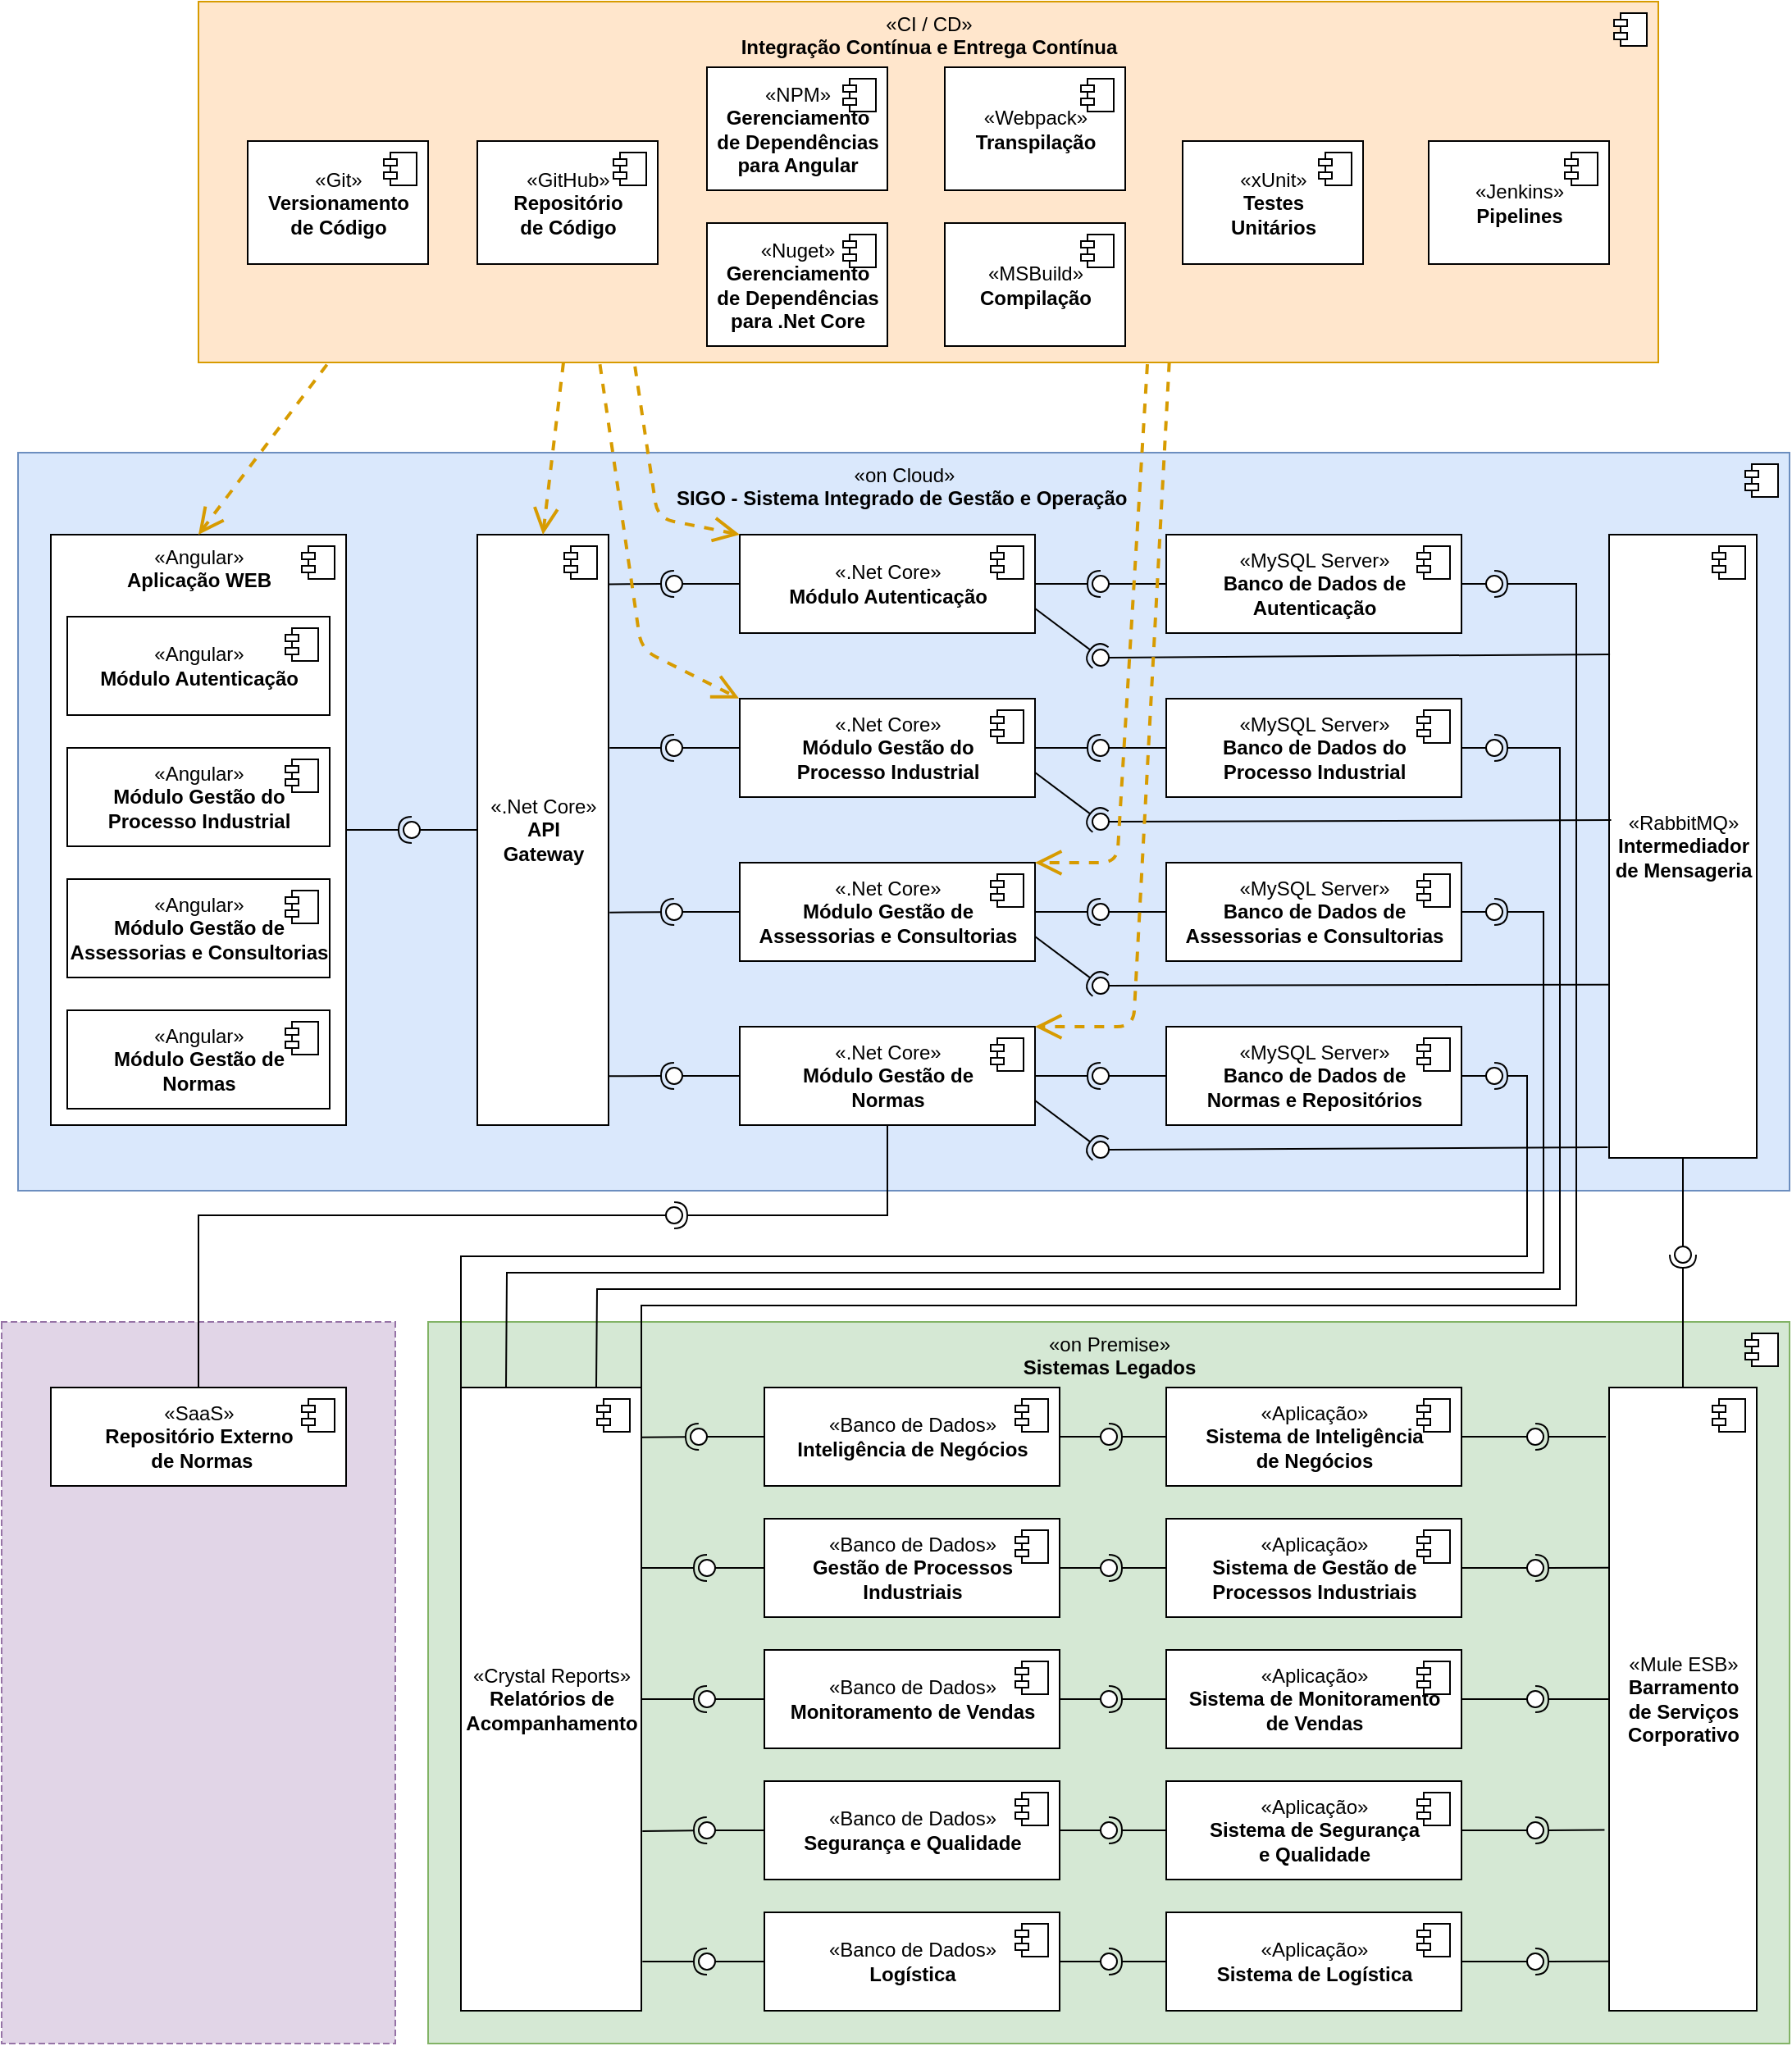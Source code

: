 <mxfile version="14.5.3" type="device"><diagram id="sWpKMz6vAWD7szuIGgSp" name="Page-1"><mxGraphModel dx="1563" dy="1492" grid="1" gridSize="10" guides="1" tooltips="1" connect="1" arrows="1" fold="1" page="1" pageScale="1" pageWidth="850" pageHeight="1100" math="0" shadow="0"><root><mxCell id="0"/><mxCell id="1" parent="0"/><mxCell id="gNdZNcSbYq6w8Pml9RJZ-204" value="«on Premise»&lt;br&gt;&lt;b&gt;Sistemas Legados&lt;/b&gt;" style="html=1;dropTarget=0;horizontal=1;verticalAlign=top;fillColor=#d5e8d4;strokeColor=#82b366;" vertex="1" parent="1"><mxGeometry x="130" y="560" width="830" height="440" as="geometry"/></mxCell><mxCell id="gNdZNcSbYq6w8Pml9RJZ-205" value="" style="shape=module;jettyWidth=8;jettyHeight=4;" vertex="1" parent="gNdZNcSbYq6w8Pml9RJZ-204"><mxGeometry x="1" width="20" height="20" relative="1" as="geometry"><mxPoint x="-27" y="7" as="offset"/></mxGeometry></mxCell><mxCell id="gNdZNcSbYq6w8Pml9RJZ-202" value="«on Cloud»&lt;br&gt;&lt;b&gt;SIGO - Sistema Integrado de Gestão e Operação&amp;nbsp;&lt;/b&gt;" style="html=1;dropTarget=0;horizontal=1;verticalAlign=top;fillColor=#dae8fc;strokeColor=#6c8ebf;" vertex="1" parent="1"><mxGeometry x="-120" y="30" width="1080" height="450" as="geometry"/></mxCell><mxCell id="gNdZNcSbYq6w8Pml9RJZ-203" value="" style="shape=module;jettyWidth=8;jettyHeight=4;" vertex="1" parent="gNdZNcSbYq6w8Pml9RJZ-202"><mxGeometry x="1" width="20" height="20" relative="1" as="geometry"><mxPoint x="-27" y="7" as="offset"/></mxGeometry></mxCell><mxCell id="gNdZNcSbYq6w8Pml9RJZ-200" value="«CI / CD»&lt;br&gt;&lt;b&gt;Integração Contínua e Entrega Contínua&lt;br&gt;&lt;/b&gt;" style="html=1;dropTarget=0;verticalAlign=top;fillColor=#ffe6cc;strokeColor=#d79b00;" vertex="1" parent="1"><mxGeometry x="-10" y="-245" width="890" height="220" as="geometry"/></mxCell><mxCell id="gNdZNcSbYq6w8Pml9RJZ-201" value="" style="shape=module;jettyWidth=8;jettyHeight=4;" vertex="1" parent="gNdZNcSbYq6w8Pml9RJZ-200"><mxGeometry x="1" width="20" height="20" relative="1" as="geometry"><mxPoint x="-27" y="7" as="offset"/></mxGeometry></mxCell><mxCell id="gNdZNcSbYq6w8Pml9RJZ-180" value="" style="shape=partialRectangle;html=1;top=1;align=left;dashed=1;strokeColor=#9673a6;strokeWidth=1;fillColor=#e1d5e7;" vertex="1" parent="1"><mxGeometry x="-130" y="560" width="240" height="440" as="geometry"/></mxCell><mxCell id="Vv4A1_54lNETICtMYkjS-11" style="edgeStyle=orthogonalEdgeStyle;rounded=0;orthogonalLoop=1;jettySize=auto;html=1;entryX=0.5;entryY=0;entryDx=0;entryDy=0;startArrow=none;startFill=0;endArrow=classic;endFill=1;fontSize=14;" parent="1" edge="1"><mxGeometry relative="1" as="geometry"><mxPoint x="831" y="702.75" as="targetPoint"/></mxGeometry></mxCell><mxCell id="Vv4A1_54lNETICtMYkjS-41" style="edgeStyle=orthogonalEdgeStyle;rounded=0;orthogonalLoop=1;jettySize=auto;html=1;entryX=1;entryY=0.5;entryDx=0;entryDy=0;startArrow=none;startFill=0;endArrow=classic;endFill=1;strokeWidth=1;fontSize=14;exitX=0.5;exitY=1;exitDx=0;exitDy=0;strokeColor=none;" parent="1" edge="1"><mxGeometry relative="1" as="geometry"><mxPoint x="860.5" y="859" as="targetPoint"/></mxGeometry></mxCell><mxCell id="Vv4A1_54lNETICtMYkjS-44" style="edgeStyle=orthogonalEdgeStyle;rounded=0;orthogonalLoop=1;jettySize=auto;html=1;entryX=0;entryY=0.5;entryDx=0;entryDy=0;startArrow=none;startFill=0;endArrow=classic;endFill=1;strokeWidth=1;fontSize=14;" parent="1" edge="1"><mxGeometry relative="1" as="geometry"><Array as="points"><mxPoint x="545" y="859"/></Array><mxPoint x="800.5" y="859" as="targetPoint"/></mxGeometry></mxCell><mxCell id="Vv4A1_54lNETICtMYkjS-45" value="OLAP" style="text;html=1;align=center;verticalAlign=middle;resizable=0;points=[];labelBackgroundColor=#ffffff;fontSize=14;fontStyle=2" parent="Vv4A1_54lNETICtMYkjS-44" vertex="1" connectable="0"><mxGeometry x="0.318" y="2" relative="1" as="geometry"><mxPoint x="-23.44" as="offset"/></mxGeometry></mxCell><mxCell id="Vv4A1_54lNETICtMYkjS-52" style="edgeStyle=orthogonalEdgeStyle;rounded=0;orthogonalLoop=1;jettySize=auto;html=1;exitX=0;exitY=1;exitDx=0;exitDy=0;entryX=0.75;entryY=0;entryDx=0;entryDy=0;endArrow=classic;endFill=1;" parent="1" edge="1"><mxGeometry relative="1" as="geometry"><Array as="points"><mxPoint x="739" y="590"/></Array><mxPoint x="781.5" y="589.875" as="sourcePoint"/></mxGeometry></mxCell><mxCell id="Vv4A1_54lNETICtMYkjS-53" value="5701" style="text;html=1;align=center;verticalAlign=middle;resizable=0;points=[];labelBackgroundColor=#ffffff;fontStyle=2;fontSize=14;" parent="Vv4A1_54lNETICtMYkjS-52" vertex="1" connectable="0"><mxGeometry x="-0.213" y="-4" relative="1" as="geometry"><mxPoint x="-8.5" y="23.11" as="offset"/></mxGeometry></mxCell><mxCell id="Vv4A1_54lNETICtMYkjS-57" value="" style="edgeStyle=orthogonalEdgeStyle;rounded=0;orthogonalLoop=1;jettySize=auto;html=1;endArrow=classic;endFill=1;fontSize=14;" parent="1" edge="1"><mxGeometry relative="1" as="geometry"><mxPoint x="900" y="742.5" as="sourcePoint"/></mxGeometry></mxCell><mxCell id="Vv4A1_54lNETICtMYkjS-60" style="edgeStyle=orthogonalEdgeStyle;rounded=0;orthogonalLoop=1;jettySize=auto;html=1;entryX=1;entryY=0.5;entryDx=0;entryDy=0;endArrow=classic;endFill=1;fontSize=14;" parent="1" edge="1"><mxGeometry relative="1" as="geometry"><mxPoint x="480" y="563" as="sourcePoint"/></mxGeometry></mxCell><mxCell id="gNdZNcSbYq6w8Pml9RJZ-5" value="«.Net Core»&lt;br&gt;&lt;b&gt;Módulo Autenticação&lt;/b&gt;" style="html=1;dropTarget=0;" vertex="1" parent="1"><mxGeometry x="320" y="80" width="180" height="60" as="geometry"/></mxCell><mxCell id="gNdZNcSbYq6w8Pml9RJZ-6" value="" style="shape=module;jettyWidth=8;jettyHeight=4;" vertex="1" parent="gNdZNcSbYq6w8Pml9RJZ-5"><mxGeometry x="1" width="20" height="20" relative="1" as="geometry"><mxPoint x="-27" y="7" as="offset"/></mxGeometry></mxCell><mxCell id="gNdZNcSbYq6w8Pml9RJZ-7" value="«.Net Core»&lt;br&gt;&lt;b&gt;Módulo Gestão do &lt;br&gt;Processo Industrial&lt;/b&gt;" style="html=1;dropTarget=0;" vertex="1" parent="1"><mxGeometry x="320" y="180" width="180" height="60" as="geometry"/></mxCell><mxCell id="gNdZNcSbYq6w8Pml9RJZ-8" value="" style="shape=module;jettyWidth=8;jettyHeight=4;" vertex="1" parent="gNdZNcSbYq6w8Pml9RJZ-7"><mxGeometry x="1" width="20" height="20" relative="1" as="geometry"><mxPoint x="-27" y="7" as="offset"/></mxGeometry></mxCell><mxCell id="gNdZNcSbYq6w8Pml9RJZ-9" value="«.Net Core»&lt;br&gt;&lt;b&gt;Módulo Gestão de&lt;br&gt;Assessorias e Consultorias&lt;/b&gt;" style="html=1;dropTarget=0;" vertex="1" parent="1"><mxGeometry x="320" y="280" width="180" height="60" as="geometry"/></mxCell><mxCell id="gNdZNcSbYq6w8Pml9RJZ-10" value="" style="shape=module;jettyWidth=8;jettyHeight=4;" vertex="1" parent="gNdZNcSbYq6w8Pml9RJZ-9"><mxGeometry x="1" width="20" height="20" relative="1" as="geometry"><mxPoint x="-27" y="7" as="offset"/></mxGeometry></mxCell><mxCell id="gNdZNcSbYq6w8Pml9RJZ-11" value="«.Net Core»&lt;br&gt;&lt;b&gt;Módulo Gestão de&lt;br&gt;Normas&lt;/b&gt;" style="html=1;dropTarget=0;" vertex="1" parent="1"><mxGeometry x="320" y="380" width="180" height="60" as="geometry"/></mxCell><mxCell id="gNdZNcSbYq6w8Pml9RJZ-12" value="" style="shape=module;jettyWidth=8;jettyHeight=4;" vertex="1" parent="gNdZNcSbYq6w8Pml9RJZ-11"><mxGeometry x="1" width="20" height="20" relative="1" as="geometry"><mxPoint x="-27" y="7" as="offset"/></mxGeometry></mxCell><mxCell id="gNdZNcSbYq6w8Pml9RJZ-13" value="«MySQL Server»&lt;br&gt;&lt;b&gt;Banco de Dados de&lt;br&gt;Autenticação&lt;br&gt;&lt;/b&gt;" style="html=1;dropTarget=0;" vertex="1" parent="1"><mxGeometry x="580" y="80" width="180" height="60" as="geometry"/></mxCell><mxCell id="gNdZNcSbYq6w8Pml9RJZ-14" value="" style="shape=module;jettyWidth=8;jettyHeight=4;" vertex="1" parent="gNdZNcSbYq6w8Pml9RJZ-13"><mxGeometry x="1" width="20" height="20" relative="1" as="geometry"><mxPoint x="-27" y="7" as="offset"/></mxGeometry></mxCell><mxCell id="gNdZNcSbYq6w8Pml9RJZ-15" value="«MySQL Server»&lt;br&gt;&lt;b&gt;Banco de Dados do&lt;br&gt;Processo Industrial&lt;br&gt;&lt;/b&gt;" style="html=1;dropTarget=0;" vertex="1" parent="1"><mxGeometry x="580" y="180" width="180" height="60" as="geometry"/></mxCell><mxCell id="gNdZNcSbYq6w8Pml9RJZ-16" value="" style="shape=module;jettyWidth=8;jettyHeight=4;" vertex="1" parent="gNdZNcSbYq6w8Pml9RJZ-15"><mxGeometry x="1" width="20" height="20" relative="1" as="geometry"><mxPoint x="-27" y="7" as="offset"/></mxGeometry></mxCell><mxCell id="gNdZNcSbYq6w8Pml9RJZ-17" value="«MySQL Server»&lt;br&gt;&lt;b&gt;Banco de Dados de&lt;br&gt;Assessorias e Consultorias&lt;br&gt;&lt;/b&gt;" style="html=1;dropTarget=0;" vertex="1" parent="1"><mxGeometry x="580" y="280" width="180" height="60" as="geometry"/></mxCell><mxCell id="gNdZNcSbYq6w8Pml9RJZ-18" value="" style="shape=module;jettyWidth=8;jettyHeight=4;" vertex="1" parent="gNdZNcSbYq6w8Pml9RJZ-17"><mxGeometry x="1" width="20" height="20" relative="1" as="geometry"><mxPoint x="-27" y="7" as="offset"/></mxGeometry></mxCell><mxCell id="gNdZNcSbYq6w8Pml9RJZ-19" value="«MySQL Server»&lt;br&gt;&lt;b&gt;Banco de Dados de&lt;br&gt;Normas e Repositórios&lt;br&gt;&lt;/b&gt;" style="html=1;dropTarget=0;" vertex="1" parent="1"><mxGeometry x="580" y="380" width="180" height="60" as="geometry"/></mxCell><mxCell id="gNdZNcSbYq6w8Pml9RJZ-20" value="" style="shape=module;jettyWidth=8;jettyHeight=4;" vertex="1" parent="gNdZNcSbYq6w8Pml9RJZ-19"><mxGeometry x="1" width="20" height="20" relative="1" as="geometry"><mxPoint x="-27" y="7" as="offset"/></mxGeometry></mxCell><mxCell id="gNdZNcSbYq6w8Pml9RJZ-24" value="" style="rounded=0;orthogonalLoop=1;jettySize=auto;html=1;endArrow=none;endFill=0;strokeWidth=1;exitX=0;exitY=0.5;exitDx=0;exitDy=0;" edge="1" target="gNdZNcSbYq6w8Pml9RJZ-26" parent="1" source="gNdZNcSbYq6w8Pml9RJZ-13"><mxGeometry relative="1" as="geometry"><mxPoint x="520" y="110" as="sourcePoint"/></mxGeometry></mxCell><mxCell id="gNdZNcSbYq6w8Pml9RJZ-25" value="" style="rounded=0;orthogonalLoop=1;jettySize=auto;html=1;endArrow=halfCircle;endFill=0;entryX=0.5;entryY=0.5;entryDx=0;entryDy=0;endSize=6;strokeWidth=1;exitX=1;exitY=0.5;exitDx=0;exitDy=0;" edge="1" target="gNdZNcSbYq6w8Pml9RJZ-26" parent="1" source="gNdZNcSbYq6w8Pml9RJZ-5"><mxGeometry relative="1" as="geometry"><mxPoint x="560" y="110" as="sourcePoint"/></mxGeometry></mxCell><mxCell id="gNdZNcSbYq6w8Pml9RJZ-26" value="" style="ellipse;whiteSpace=wrap;html=1;fontFamily=Helvetica;fontSize=12;fontColor=#000000;align=center;fillColor=#ffffff;points=[];aspect=fixed;resizable=0;strokeWidth=1;" vertex="1" parent="1"><mxGeometry x="535" y="105" width="10" height="10" as="geometry"/></mxCell><mxCell id="gNdZNcSbYq6w8Pml9RJZ-27" value="" style="rounded=0;orthogonalLoop=1;jettySize=auto;html=1;endArrow=none;endFill=0;strokeColor=#000000;strokeWidth=1;exitX=0;exitY=0.5;exitDx=0;exitDy=0;" edge="1" target="gNdZNcSbYq6w8Pml9RJZ-29" parent="1" source="gNdZNcSbYq6w8Pml9RJZ-15"><mxGeometry relative="1" as="geometry"><mxPoint x="520" y="210" as="sourcePoint"/></mxGeometry></mxCell><mxCell id="gNdZNcSbYq6w8Pml9RJZ-28" value="" style="rounded=0;orthogonalLoop=1;jettySize=auto;html=1;endArrow=halfCircle;endFill=0;entryX=0.5;entryY=0.5;entryDx=0;entryDy=0;endSize=6;strokeWidth=1;exitX=1;exitY=0.5;exitDx=0;exitDy=0;" edge="1" target="gNdZNcSbYq6w8Pml9RJZ-29" parent="1" source="gNdZNcSbYq6w8Pml9RJZ-7"><mxGeometry relative="1" as="geometry"><mxPoint x="560" y="210" as="sourcePoint"/></mxGeometry></mxCell><mxCell id="gNdZNcSbYq6w8Pml9RJZ-29" value="" style="ellipse;whiteSpace=wrap;html=1;fontFamily=Helvetica;fontSize=12;fontColor=#000000;align=center;strokeColor=#000000;fillColor=#ffffff;points=[];aspect=fixed;resizable=0;" vertex="1" parent="1"><mxGeometry x="535" y="205" width="10" height="10" as="geometry"/></mxCell><mxCell id="gNdZNcSbYq6w8Pml9RJZ-30" value="" style="rounded=0;orthogonalLoop=1;jettySize=auto;html=1;endArrow=none;endFill=0;strokeColor=#000000;strokeWidth=1;exitX=0;exitY=0.5;exitDx=0;exitDy=0;" edge="1" target="gNdZNcSbYq6w8Pml9RJZ-32" parent="1" source="gNdZNcSbYq6w8Pml9RJZ-17"><mxGeometry relative="1" as="geometry"><mxPoint x="520" y="310" as="sourcePoint"/></mxGeometry></mxCell><mxCell id="gNdZNcSbYq6w8Pml9RJZ-31" value="" style="rounded=0;orthogonalLoop=1;jettySize=auto;html=1;endArrow=halfCircle;endFill=0;entryX=0.5;entryY=0.5;entryDx=0;entryDy=0;endSize=6;strokeWidth=1;exitX=1;exitY=0.5;exitDx=0;exitDy=0;" edge="1" target="gNdZNcSbYq6w8Pml9RJZ-32" parent="1" source="gNdZNcSbYq6w8Pml9RJZ-9"><mxGeometry relative="1" as="geometry"><mxPoint x="560" y="310" as="sourcePoint"/></mxGeometry></mxCell><mxCell id="gNdZNcSbYq6w8Pml9RJZ-32" value="" style="ellipse;whiteSpace=wrap;html=1;fontFamily=Helvetica;fontSize=12;fontColor=#000000;align=center;strokeColor=#000000;fillColor=#ffffff;points=[];aspect=fixed;resizable=0;" vertex="1" parent="1"><mxGeometry x="535" y="305" width="10" height="10" as="geometry"/></mxCell><mxCell id="gNdZNcSbYq6w8Pml9RJZ-33" value="" style="rounded=0;orthogonalLoop=1;jettySize=auto;html=1;endArrow=none;endFill=0;strokeColor=#000000;strokeWidth=1;exitX=0;exitY=0.5;exitDx=0;exitDy=0;" edge="1" target="gNdZNcSbYq6w8Pml9RJZ-35" parent="1" source="gNdZNcSbYq6w8Pml9RJZ-19"><mxGeometry relative="1" as="geometry"><mxPoint x="520" y="410" as="sourcePoint"/></mxGeometry></mxCell><mxCell id="gNdZNcSbYq6w8Pml9RJZ-34" value="" style="rounded=0;orthogonalLoop=1;jettySize=auto;html=1;endArrow=halfCircle;endFill=0;entryX=0.5;entryY=0.5;entryDx=0;entryDy=0;endSize=6;strokeWidth=1;exitX=1;exitY=0.5;exitDx=0;exitDy=0;" edge="1" target="gNdZNcSbYq6w8Pml9RJZ-35" parent="1" source="gNdZNcSbYq6w8Pml9RJZ-11"><mxGeometry relative="1" as="geometry"><mxPoint x="560" y="410" as="sourcePoint"/></mxGeometry></mxCell><mxCell id="gNdZNcSbYq6w8Pml9RJZ-35" value="" style="ellipse;whiteSpace=wrap;html=1;fontFamily=Helvetica;fontSize=12;fontColor=#000000;align=center;strokeColor=#000000;fillColor=#ffffff;points=[];aspect=fixed;resizable=0;" vertex="1" parent="1"><mxGeometry x="535" y="405" width="10" height="10" as="geometry"/></mxCell><mxCell id="gNdZNcSbYq6w8Pml9RJZ-36" value="«RabbitMQ»&lt;br&gt;&lt;b&gt;Intermediador&lt;br&gt;de Mensageria&lt;br&gt;&lt;/b&gt;" style="html=1;dropTarget=0;" vertex="1" parent="1"><mxGeometry x="850" y="80" width="90" height="380" as="geometry"/></mxCell><mxCell id="gNdZNcSbYq6w8Pml9RJZ-37" value="" style="shape=module;jettyWidth=8;jettyHeight=4;" vertex="1" parent="gNdZNcSbYq6w8Pml9RJZ-36"><mxGeometry x="1" width="20" height="20" relative="1" as="geometry"><mxPoint x="-27" y="7" as="offset"/></mxGeometry></mxCell><mxCell id="gNdZNcSbYq6w8Pml9RJZ-38" value="" style="rounded=0;orthogonalLoop=1;jettySize=auto;html=1;endArrow=none;endFill=0;strokeColor=#000000;strokeWidth=1;exitX=0.006;exitY=0.192;exitDx=0;exitDy=0;exitPerimeter=0;" edge="1" target="gNdZNcSbYq6w8Pml9RJZ-40" parent="1" source="gNdZNcSbYq6w8Pml9RJZ-36"><mxGeometry relative="1" as="geometry"><mxPoint x="520" y="155" as="sourcePoint"/></mxGeometry></mxCell><mxCell id="gNdZNcSbYq6w8Pml9RJZ-39" value="" style="rounded=0;orthogonalLoop=1;jettySize=auto;html=1;endArrow=halfCircle;endFill=0;entryX=0.5;entryY=0.5;entryDx=0;entryDy=0;endSize=6;strokeWidth=1;exitX=1;exitY=0.75;exitDx=0;exitDy=0;" edge="1" target="gNdZNcSbYq6w8Pml9RJZ-40" parent="1" source="gNdZNcSbYq6w8Pml9RJZ-5"><mxGeometry relative="1" as="geometry"><mxPoint x="848" y="155" as="sourcePoint"/></mxGeometry></mxCell><mxCell id="gNdZNcSbYq6w8Pml9RJZ-40" value="" style="ellipse;whiteSpace=wrap;html=1;fontFamily=Helvetica;fontSize=12;fontColor=#000000;align=center;strokeColor=#000000;fillColor=#ffffff;points=[];aspect=fixed;resizable=0;" vertex="1" parent="1"><mxGeometry x="535" y="150" width="10" height="10" as="geometry"/></mxCell><mxCell id="gNdZNcSbYq6w8Pml9RJZ-41" value="" style="rounded=0;orthogonalLoop=1;jettySize=auto;html=1;endArrow=none;endFill=0;strokeColor=#000000;strokeWidth=1;exitX=0.014;exitY=0.458;exitDx=0;exitDy=0;exitPerimeter=0;" edge="1" target="gNdZNcSbYq6w8Pml9RJZ-43" parent="1" source="gNdZNcSbYq6w8Pml9RJZ-36"><mxGeometry relative="1" as="geometry"><mxPoint x="520" y="255" as="sourcePoint"/></mxGeometry></mxCell><mxCell id="gNdZNcSbYq6w8Pml9RJZ-42" value="" style="rounded=0;orthogonalLoop=1;jettySize=auto;html=1;endArrow=halfCircle;endFill=0;entryX=0.5;entryY=0.5;entryDx=0;entryDy=0;endSize=6;strokeWidth=1;exitX=1;exitY=0.75;exitDx=0;exitDy=0;" edge="1" target="gNdZNcSbYq6w8Pml9RJZ-43" parent="1" source="gNdZNcSbYq6w8Pml9RJZ-7"><mxGeometry relative="1" as="geometry"><mxPoint x="850" y="255" as="sourcePoint"/></mxGeometry></mxCell><mxCell id="gNdZNcSbYq6w8Pml9RJZ-43" value="" style="ellipse;whiteSpace=wrap;html=1;fontFamily=Helvetica;fontSize=12;fontColor=#000000;align=center;strokeColor=#000000;fillColor=#ffffff;points=[];aspect=fixed;resizable=0;" vertex="1" parent="1"><mxGeometry x="535" y="250" width="10" height="10" as="geometry"/></mxCell><mxCell id="gNdZNcSbYq6w8Pml9RJZ-44" value="" style="rounded=0;orthogonalLoop=1;jettySize=auto;html=1;endArrow=none;endFill=0;strokeColor=#000000;strokeWidth=1;exitX=-0.001;exitY=0.722;exitDx=0;exitDy=0;exitPerimeter=0;" edge="1" target="gNdZNcSbYq6w8Pml9RJZ-46" parent="1" source="gNdZNcSbYq6w8Pml9RJZ-36"><mxGeometry relative="1" as="geometry"><mxPoint x="520" y="355" as="sourcePoint"/></mxGeometry></mxCell><mxCell id="gNdZNcSbYq6w8Pml9RJZ-45" value="" style="rounded=0;orthogonalLoop=1;jettySize=auto;html=1;endArrow=halfCircle;endFill=0;entryX=0.5;entryY=0.5;entryDx=0;entryDy=0;endSize=6;strokeWidth=1;exitX=1;exitY=0.75;exitDx=0;exitDy=0;" edge="1" target="gNdZNcSbYq6w8Pml9RJZ-46" parent="1" source="gNdZNcSbYq6w8Pml9RJZ-9"><mxGeometry relative="1" as="geometry"><mxPoint x="848" y="355" as="sourcePoint"/></mxGeometry></mxCell><mxCell id="gNdZNcSbYq6w8Pml9RJZ-46" value="" style="ellipse;whiteSpace=wrap;html=1;fontFamily=Helvetica;fontSize=12;fontColor=#000000;align=center;strokeColor=#000000;fillColor=#ffffff;points=[];aspect=fixed;resizable=0;" vertex="1" parent="1"><mxGeometry x="535" y="350" width="10" height="10" as="geometry"/></mxCell><mxCell id="gNdZNcSbYq6w8Pml9RJZ-47" value="" style="rounded=0;orthogonalLoop=1;jettySize=auto;html=1;endArrow=none;endFill=0;strokeColor=#000000;strokeWidth=1;exitX=-0.009;exitY=0.983;exitDx=0;exitDy=0;exitPerimeter=0;" edge="1" target="gNdZNcSbYq6w8Pml9RJZ-49" parent="1" source="gNdZNcSbYq6w8Pml9RJZ-36"><mxGeometry relative="1" as="geometry"><mxPoint x="520" y="455" as="sourcePoint"/></mxGeometry></mxCell><mxCell id="gNdZNcSbYq6w8Pml9RJZ-48" value="" style="rounded=0;orthogonalLoop=1;jettySize=auto;html=1;endArrow=halfCircle;endFill=0;entryX=0.5;entryY=0.5;entryDx=0;entryDy=0;endSize=6;strokeWidth=1;exitX=1;exitY=0.75;exitDx=0;exitDy=0;" edge="1" target="gNdZNcSbYq6w8Pml9RJZ-49" parent="1" source="gNdZNcSbYq6w8Pml9RJZ-11"><mxGeometry relative="1" as="geometry"><mxPoint x="560" y="455" as="sourcePoint"/></mxGeometry></mxCell><mxCell id="gNdZNcSbYq6w8Pml9RJZ-49" value="" style="ellipse;whiteSpace=wrap;html=1;fontFamily=Helvetica;fontSize=12;fontColor=#000000;align=center;strokeColor=#000000;fillColor=#ffffff;points=[];aspect=fixed;resizable=0;" vertex="1" parent="1"><mxGeometry x="535" y="450" width="10" height="10" as="geometry"/></mxCell><mxCell id="gNdZNcSbYq6w8Pml9RJZ-50" value="«.Net Core»&lt;br&gt;&lt;b&gt;API&lt;br&gt;Gateway&lt;/b&gt;" style="html=1;dropTarget=0;" vertex="1" parent="1"><mxGeometry x="160" y="80" width="80" height="360" as="geometry"/></mxCell><mxCell id="gNdZNcSbYq6w8Pml9RJZ-51" value="" style="shape=module;jettyWidth=8;jettyHeight=4;" vertex="1" parent="gNdZNcSbYq6w8Pml9RJZ-50"><mxGeometry x="1" width="20" height="20" relative="1" as="geometry"><mxPoint x="-27" y="7" as="offset"/></mxGeometry></mxCell><mxCell id="gNdZNcSbYq6w8Pml9RJZ-52" value="" style="rounded=0;orthogonalLoop=1;jettySize=auto;html=1;endArrow=none;endFill=0;strokeColor=#000000;strokeWidth=1;" edge="1" target="gNdZNcSbYq6w8Pml9RJZ-54" parent="1" source="gNdZNcSbYq6w8Pml9RJZ-5"><mxGeometry relative="1" as="geometry"><mxPoint x="260" y="110" as="sourcePoint"/></mxGeometry></mxCell><mxCell id="gNdZNcSbYq6w8Pml9RJZ-53" value="" style="rounded=0;orthogonalLoop=1;jettySize=auto;html=1;endArrow=halfCircle;endFill=0;entryX=0.5;entryY=0.5;entryDx=0;entryDy=0;endSize=6;strokeWidth=1;exitX=0.995;exitY=0.084;exitDx=0;exitDy=0;exitPerimeter=0;" edge="1" target="gNdZNcSbYq6w8Pml9RJZ-54" parent="1" source="gNdZNcSbYq6w8Pml9RJZ-50"><mxGeometry relative="1" as="geometry"><mxPoint x="300" y="110" as="sourcePoint"/></mxGeometry></mxCell><mxCell id="gNdZNcSbYq6w8Pml9RJZ-54" value="" style="ellipse;whiteSpace=wrap;html=1;fontFamily=Helvetica;fontSize=12;fontColor=#000000;align=center;strokeColor=#000000;fillColor=#ffffff;points=[];aspect=fixed;resizable=0;" vertex="1" parent="1"><mxGeometry x="275" y="105" width="10" height="10" as="geometry"/></mxCell><mxCell id="gNdZNcSbYq6w8Pml9RJZ-55" value="" style="rounded=0;orthogonalLoop=1;jettySize=auto;html=1;endArrow=none;endFill=0;strokeColor=#000000;strokeWidth=1;exitX=0;exitY=0.5;exitDx=0;exitDy=0;" edge="1" target="gNdZNcSbYq6w8Pml9RJZ-57" parent="1" source="gNdZNcSbYq6w8Pml9RJZ-7"><mxGeometry relative="1" as="geometry"><mxPoint x="260" y="210" as="sourcePoint"/></mxGeometry></mxCell><mxCell id="gNdZNcSbYq6w8Pml9RJZ-56" value="" style="rounded=0;orthogonalLoop=1;jettySize=auto;html=1;endArrow=halfCircle;endFill=0;entryX=0.5;entryY=0.5;entryDx=0;entryDy=0;endSize=6;strokeWidth=1;exitX=1.008;exitY=0.361;exitDx=0;exitDy=0;exitPerimeter=0;" edge="1" target="gNdZNcSbYq6w8Pml9RJZ-57" parent="1" source="gNdZNcSbYq6w8Pml9RJZ-50"><mxGeometry relative="1" as="geometry"><mxPoint x="300" y="210" as="sourcePoint"/></mxGeometry></mxCell><mxCell id="gNdZNcSbYq6w8Pml9RJZ-57" value="" style="ellipse;whiteSpace=wrap;html=1;fontFamily=Helvetica;fontSize=12;fontColor=#000000;align=center;strokeColor=#000000;fillColor=#ffffff;points=[];aspect=fixed;resizable=0;" vertex="1" parent="1"><mxGeometry x="275" y="205" width="10" height="10" as="geometry"/></mxCell><mxCell id="gNdZNcSbYq6w8Pml9RJZ-58" value="" style="rounded=0;orthogonalLoop=1;jettySize=auto;html=1;endArrow=none;endFill=0;strokeColor=#000000;strokeWidth=1;exitX=0;exitY=0.5;exitDx=0;exitDy=0;" edge="1" target="gNdZNcSbYq6w8Pml9RJZ-60" parent="1" source="gNdZNcSbYq6w8Pml9RJZ-9"><mxGeometry relative="1" as="geometry"><mxPoint x="260" y="310" as="sourcePoint"/></mxGeometry></mxCell><mxCell id="gNdZNcSbYq6w8Pml9RJZ-59" value="" style="rounded=0;orthogonalLoop=1;jettySize=auto;html=1;endArrow=halfCircle;endFill=0;entryX=0.5;entryY=0.5;entryDx=0;entryDy=0;endSize=6;strokeWidth=1;exitX=1.008;exitY=0.64;exitDx=0;exitDy=0;exitPerimeter=0;" edge="1" target="gNdZNcSbYq6w8Pml9RJZ-60" parent="1" source="gNdZNcSbYq6w8Pml9RJZ-50"><mxGeometry relative="1" as="geometry"><mxPoint x="300" y="310" as="sourcePoint"/></mxGeometry></mxCell><mxCell id="gNdZNcSbYq6w8Pml9RJZ-60" value="" style="ellipse;whiteSpace=wrap;html=1;fontFamily=Helvetica;fontSize=12;fontColor=#000000;align=center;strokeColor=#000000;fillColor=#ffffff;points=[];aspect=fixed;resizable=0;" vertex="1" parent="1"><mxGeometry x="275" y="305" width="10" height="10" as="geometry"/></mxCell><mxCell id="gNdZNcSbYq6w8Pml9RJZ-61" value="" style="rounded=0;orthogonalLoop=1;jettySize=auto;html=1;endArrow=none;endFill=0;strokeColor=#000000;strokeWidth=1;exitX=0;exitY=0.5;exitDx=0;exitDy=0;" edge="1" target="gNdZNcSbYq6w8Pml9RJZ-63" parent="1" source="gNdZNcSbYq6w8Pml9RJZ-11"><mxGeometry relative="1" as="geometry"><mxPoint x="260" y="410" as="sourcePoint"/></mxGeometry></mxCell><mxCell id="gNdZNcSbYq6w8Pml9RJZ-62" value="" style="rounded=0;orthogonalLoop=1;jettySize=auto;html=1;endArrow=halfCircle;endFill=0;entryX=0.5;entryY=0.5;entryDx=0;entryDy=0;endSize=6;strokeWidth=1;exitX=0.999;exitY=0.917;exitDx=0;exitDy=0;exitPerimeter=0;" edge="1" target="gNdZNcSbYq6w8Pml9RJZ-63" parent="1" source="gNdZNcSbYq6w8Pml9RJZ-50"><mxGeometry relative="1" as="geometry"><mxPoint x="300" y="410" as="sourcePoint"/></mxGeometry></mxCell><mxCell id="gNdZNcSbYq6w8Pml9RJZ-63" value="" style="ellipse;whiteSpace=wrap;html=1;fontFamily=Helvetica;fontSize=12;fontColor=#000000;align=center;strokeColor=#000000;fillColor=#ffffff;points=[];aspect=fixed;resizable=0;" vertex="1" parent="1"><mxGeometry x="275" y="405" width="10" height="10" as="geometry"/></mxCell><mxCell id="gNdZNcSbYq6w8Pml9RJZ-64" value="«Angular»&lt;br&gt;&lt;b&gt;Aplicação WEB&lt;/b&gt;" style="html=1;dropTarget=0;horizontal=1;verticalAlign=top;" vertex="1" parent="1"><mxGeometry x="-100" y="80" width="180" height="360" as="geometry"/></mxCell><mxCell id="gNdZNcSbYq6w8Pml9RJZ-65" value="" style="shape=module;jettyWidth=8;jettyHeight=4;" vertex="1" parent="gNdZNcSbYq6w8Pml9RJZ-64"><mxGeometry x="1" width="20" height="20" relative="1" as="geometry"><mxPoint x="-27" y="7" as="offset"/></mxGeometry></mxCell><mxCell id="gNdZNcSbYq6w8Pml9RJZ-69" style="edgeStyle=none;rounded=0;orthogonalLoop=1;jettySize=auto;html=1;entryX=1;entryY=0.5;entryDx=0;entryDy=0;endArrow=none;endFill=0;strokeColor=#000000;strokeWidth=1;" edge="1" parent="1" source="gNdZNcSbYq6w8Pml9RJZ-64" target="gNdZNcSbYq6w8Pml9RJZ-64"><mxGeometry relative="1" as="geometry"/></mxCell><mxCell id="gNdZNcSbYq6w8Pml9RJZ-70" value="«Angular»&lt;br&gt;&lt;b&gt;Módulo Autenticação&lt;/b&gt;" style="html=1;dropTarget=0;" vertex="1" parent="1"><mxGeometry x="-90" y="130" width="160" height="60" as="geometry"/></mxCell><mxCell id="gNdZNcSbYq6w8Pml9RJZ-71" value="" style="shape=module;jettyWidth=8;jettyHeight=4;" vertex="1" parent="gNdZNcSbYq6w8Pml9RJZ-70"><mxGeometry x="1" width="20" height="20" relative="1" as="geometry"><mxPoint x="-27" y="7" as="offset"/></mxGeometry></mxCell><mxCell id="gNdZNcSbYq6w8Pml9RJZ-72" value="«Angular»&lt;br&gt;&lt;b&gt;Módulo Gestão do &lt;br&gt;Processo Industrial&lt;/b&gt;" style="html=1;dropTarget=0;" vertex="1" parent="1"><mxGeometry x="-90" y="210" width="160" height="60" as="geometry"/></mxCell><mxCell id="gNdZNcSbYq6w8Pml9RJZ-73" value="" style="shape=module;jettyWidth=8;jettyHeight=4;" vertex="1" parent="gNdZNcSbYq6w8Pml9RJZ-72"><mxGeometry x="1" width="20" height="20" relative="1" as="geometry"><mxPoint x="-27" y="7" as="offset"/></mxGeometry></mxCell><mxCell id="gNdZNcSbYq6w8Pml9RJZ-74" value="«Angular»&lt;br&gt;&lt;b&gt;Módulo Gestão de&lt;br&gt;Assessorias e Consultorias&lt;/b&gt;" style="html=1;dropTarget=0;" vertex="1" parent="1"><mxGeometry x="-90" y="290" width="160" height="60" as="geometry"/></mxCell><mxCell id="gNdZNcSbYq6w8Pml9RJZ-75" value="" style="shape=module;jettyWidth=8;jettyHeight=4;" vertex="1" parent="gNdZNcSbYq6w8Pml9RJZ-74"><mxGeometry x="1" width="20" height="20" relative="1" as="geometry"><mxPoint x="-27" y="7" as="offset"/></mxGeometry></mxCell><mxCell id="gNdZNcSbYq6w8Pml9RJZ-76" value="«Angular»&lt;br&gt;&lt;b&gt;Módulo Gestão de&lt;br&gt;Normas&lt;/b&gt;" style="html=1;dropTarget=0;" vertex="1" parent="1"><mxGeometry x="-90" y="370" width="160" height="60" as="geometry"/></mxCell><mxCell id="gNdZNcSbYq6w8Pml9RJZ-77" value="" style="shape=module;jettyWidth=8;jettyHeight=4;" vertex="1" parent="gNdZNcSbYq6w8Pml9RJZ-76"><mxGeometry x="1" width="20" height="20" relative="1" as="geometry"><mxPoint x="-27" y="7" as="offset"/></mxGeometry></mxCell><mxCell id="gNdZNcSbYq6w8Pml9RJZ-78" value="«SaaS»&lt;br&gt;&lt;b&gt;Repositório Externo&lt;br&gt;&amp;nbsp;de&amp;nbsp;Normas&lt;/b&gt;" style="html=1;dropTarget=0;" vertex="1" parent="1"><mxGeometry x="-100" y="600" width="180" height="60" as="geometry"/></mxCell><mxCell id="gNdZNcSbYq6w8Pml9RJZ-79" value="" style="shape=module;jettyWidth=8;jettyHeight=4;" vertex="1" parent="gNdZNcSbYq6w8Pml9RJZ-78"><mxGeometry x="1" width="20" height="20" relative="1" as="geometry"><mxPoint x="-27" y="7" as="offset"/></mxGeometry></mxCell><mxCell id="gNdZNcSbYq6w8Pml9RJZ-80" value="" style="rounded=0;orthogonalLoop=1;jettySize=auto;html=1;endArrow=none;endFill=0;strokeColor=#000000;strokeWidth=1;exitX=0.5;exitY=0;exitDx=0;exitDy=0;" edge="1" target="gNdZNcSbYq6w8Pml9RJZ-82" parent="1" source="gNdZNcSbYq6w8Pml9RJZ-78"><mxGeometry relative="1" as="geometry"><mxPoint x="360" y="415" as="sourcePoint"/><Array as="points"><mxPoint x="-10" y="510"/><mxPoint x="-10" y="495"/></Array></mxGeometry></mxCell><mxCell id="gNdZNcSbYq6w8Pml9RJZ-81" value="" style="rounded=0;orthogonalLoop=1;jettySize=auto;html=1;endArrow=halfCircle;endFill=0;entryX=0.5;entryY=0.5;entryDx=0;entryDy=0;endSize=6;strokeWidth=1;exitX=0.5;exitY=1;exitDx=0;exitDy=0;" edge="1" target="gNdZNcSbYq6w8Pml9RJZ-82" parent="1" source="gNdZNcSbYq6w8Pml9RJZ-11"><mxGeometry relative="1" as="geometry"><mxPoint x="400" y="475" as="sourcePoint"/><Array as="points"><mxPoint x="410" y="495"/></Array></mxGeometry></mxCell><mxCell id="gNdZNcSbYq6w8Pml9RJZ-82" value="" style="ellipse;whiteSpace=wrap;html=1;fontFamily=Helvetica;fontSize=12;fontColor=#000000;align=center;strokeColor=#000000;fillColor=#ffffff;points=[];aspect=fixed;resizable=0;" vertex="1" parent="1"><mxGeometry x="275" y="490" width="10" height="10" as="geometry"/></mxCell><mxCell id="gNdZNcSbYq6w8Pml9RJZ-83" value="" style="rounded=0;orthogonalLoop=1;jettySize=auto;html=1;endArrow=none;endFill=0;strokeColor=#000000;strokeWidth=1;exitX=0;exitY=0.5;exitDx=0;exitDy=0;" edge="1" target="gNdZNcSbYq6w8Pml9RJZ-85" parent="1" source="gNdZNcSbYq6w8Pml9RJZ-50"><mxGeometry relative="1" as="geometry"><mxPoint x="100" y="260" as="sourcePoint"/></mxGeometry></mxCell><mxCell id="gNdZNcSbYq6w8Pml9RJZ-84" value="" style="rounded=0;orthogonalLoop=1;jettySize=auto;html=1;endArrow=halfCircle;endFill=0;entryX=0.5;entryY=0.5;entryDx=0;entryDy=0;endSize=6;strokeWidth=1;exitX=1;exitY=0.5;exitDx=0;exitDy=0;" edge="1" target="gNdZNcSbYq6w8Pml9RJZ-85" parent="1" source="gNdZNcSbYq6w8Pml9RJZ-64"><mxGeometry relative="1" as="geometry"><mxPoint x="140" y="260" as="sourcePoint"/></mxGeometry></mxCell><mxCell id="gNdZNcSbYq6w8Pml9RJZ-85" value="" style="ellipse;whiteSpace=wrap;html=1;fontFamily=Helvetica;fontSize=12;fontColor=#000000;align=center;strokeColor=#000000;fillColor=#ffffff;points=[];aspect=fixed;resizable=0;" vertex="1" parent="1"><mxGeometry x="115" y="255" width="10" height="10" as="geometry"/></mxCell><mxCell id="gNdZNcSbYq6w8Pml9RJZ-88" value="«Mule ESB»&lt;br&gt;&lt;b&gt;Barramento&lt;br&gt;de Serviços&lt;br&gt;Corporativo&lt;br&gt;&lt;/b&gt;" style="html=1;dropTarget=0;" vertex="1" parent="1"><mxGeometry x="850" y="600" width="90" height="380" as="geometry"/></mxCell><mxCell id="gNdZNcSbYq6w8Pml9RJZ-89" value="" style="shape=module;jettyWidth=8;jettyHeight=4;" vertex="1" parent="gNdZNcSbYq6w8Pml9RJZ-88"><mxGeometry x="1" width="20" height="20" relative="1" as="geometry"><mxPoint x="-27" y="7" as="offset"/></mxGeometry></mxCell><mxCell id="gNdZNcSbYq6w8Pml9RJZ-96" value="" style="rounded=0;orthogonalLoop=1;jettySize=auto;html=1;endArrow=none;endFill=0;strokeColor=#000000;strokeWidth=1;" edge="1" target="gNdZNcSbYq6w8Pml9RJZ-98" parent="1"><mxGeometry relative="1" as="geometry"><mxPoint x="760" y="210" as="sourcePoint"/></mxGeometry></mxCell><mxCell id="gNdZNcSbYq6w8Pml9RJZ-98" value="" style="ellipse;whiteSpace=wrap;html=1;fontFamily=Helvetica;fontSize=12;fontColor=#000000;align=center;strokeColor=#000000;fillColor=#ffffff;points=[];aspect=fixed;resizable=0;" vertex="1" parent="1"><mxGeometry x="775" y="205" width="10" height="10" as="geometry"/></mxCell><mxCell id="gNdZNcSbYq6w8Pml9RJZ-99" value="" style="rounded=0;orthogonalLoop=1;jettySize=auto;html=1;endArrow=none;endFill=0;strokeColor=#000000;strokeWidth=1;" edge="1" target="gNdZNcSbYq6w8Pml9RJZ-101" parent="1"><mxGeometry relative="1" as="geometry"><mxPoint x="760" y="110" as="sourcePoint"/></mxGeometry></mxCell><mxCell id="gNdZNcSbYq6w8Pml9RJZ-100" value="" style="rounded=0;orthogonalLoop=1;jettySize=auto;html=1;endArrow=halfCircle;endFill=0;entryX=0.5;entryY=0.5;entryDx=0;entryDy=0;endSize=6;strokeWidth=1;exitX=1;exitY=0;exitDx=0;exitDy=0;" edge="1" target="gNdZNcSbYq6w8Pml9RJZ-101" parent="1" source="gNdZNcSbYq6w8Pml9RJZ-146"><mxGeometry relative="1" as="geometry"><mxPoint x="800" y="110" as="sourcePoint"/><Array as="points"><mxPoint x="260" y="550"/><mxPoint x="830" y="550"/><mxPoint x="830" y="110"/></Array></mxGeometry></mxCell><mxCell id="gNdZNcSbYq6w8Pml9RJZ-101" value="" style="ellipse;whiteSpace=wrap;html=1;fontFamily=Helvetica;fontSize=12;fontColor=#000000;align=center;strokeColor=#000000;fillColor=#ffffff;points=[];aspect=fixed;resizable=0;" vertex="1" parent="1"><mxGeometry x="775" y="105" width="10" height="10" as="geometry"/></mxCell><mxCell id="gNdZNcSbYq6w8Pml9RJZ-102" value="" style="rounded=0;orthogonalLoop=1;jettySize=auto;html=1;endArrow=none;endFill=0;strokeColor=#000000;strokeWidth=1;" edge="1" target="gNdZNcSbYq6w8Pml9RJZ-104" parent="1"><mxGeometry relative="1" as="geometry"><mxPoint x="760" y="310" as="sourcePoint"/></mxGeometry></mxCell><mxCell id="gNdZNcSbYq6w8Pml9RJZ-104" value="" style="ellipse;whiteSpace=wrap;html=1;fontFamily=Helvetica;fontSize=12;fontColor=#000000;align=center;strokeColor=#000000;fillColor=#ffffff;points=[];aspect=fixed;resizable=0;" vertex="1" parent="1"><mxGeometry x="775" y="305" width="10" height="10" as="geometry"/></mxCell><mxCell id="gNdZNcSbYq6w8Pml9RJZ-105" value="" style="rounded=0;orthogonalLoop=1;jettySize=auto;html=1;endArrow=none;endFill=0;strokeColor=#000000;strokeWidth=1;" edge="1" target="gNdZNcSbYq6w8Pml9RJZ-107" parent="1"><mxGeometry relative="1" as="geometry"><mxPoint x="760" y="410" as="sourcePoint"/></mxGeometry></mxCell><mxCell id="gNdZNcSbYq6w8Pml9RJZ-106" value="" style="rounded=0;orthogonalLoop=1;jettySize=auto;html=1;endArrow=halfCircle;endFill=0;entryX=0.5;entryY=0.5;entryDx=0;entryDy=0;endSize=6;strokeWidth=1;exitX=0;exitY=0;exitDx=0;exitDy=0;" edge="1" target="gNdZNcSbYq6w8Pml9RJZ-107" parent="1" source="gNdZNcSbYq6w8Pml9RJZ-146"><mxGeometry relative="1" as="geometry"><mxPoint x="500" y="40" as="sourcePoint"/><Array as="points"><mxPoint x="150" y="520"/><mxPoint x="800" y="520"/><mxPoint x="800" y="410"/></Array></mxGeometry></mxCell><mxCell id="gNdZNcSbYq6w8Pml9RJZ-107" value="" style="ellipse;whiteSpace=wrap;html=1;fontFamily=Helvetica;fontSize=12;fontColor=#000000;align=center;strokeColor=#000000;fillColor=#ffffff;points=[];aspect=fixed;resizable=0;" vertex="1" parent="1"><mxGeometry x="775" y="405" width="10" height="10" as="geometry"/></mxCell><mxCell id="gNdZNcSbYq6w8Pml9RJZ-108" value="«Aplicação»&lt;br&gt;&lt;b&gt;Sistema de Inteligência&lt;br&gt;de Negócios&lt;br&gt;&lt;/b&gt;" style="html=1;dropTarget=0;" vertex="1" parent="1"><mxGeometry x="580" y="600" width="180" height="60" as="geometry"/></mxCell><mxCell id="gNdZNcSbYq6w8Pml9RJZ-109" value="" style="shape=module;jettyWidth=8;jettyHeight=4;" vertex="1" parent="gNdZNcSbYq6w8Pml9RJZ-108"><mxGeometry x="1" width="20" height="20" relative="1" as="geometry"><mxPoint x="-27" y="7" as="offset"/></mxGeometry></mxCell><mxCell id="gNdZNcSbYq6w8Pml9RJZ-110" value="«Banco de Dados»&lt;br&gt;&lt;b&gt;Inteligência de Negócios&lt;br&gt;&lt;/b&gt;" style="html=1;dropTarget=0;" vertex="1" parent="1"><mxGeometry x="335" y="600" width="180" height="60" as="geometry"/></mxCell><mxCell id="gNdZNcSbYq6w8Pml9RJZ-111" value="" style="shape=module;jettyWidth=8;jettyHeight=4;" vertex="1" parent="gNdZNcSbYq6w8Pml9RJZ-110"><mxGeometry x="1" width="20" height="20" relative="1" as="geometry"><mxPoint x="-27" y="7" as="offset"/></mxGeometry></mxCell><mxCell id="gNdZNcSbYq6w8Pml9RJZ-115" value="" style="rounded=0;orthogonalLoop=1;jettySize=auto;html=1;endArrow=none;endFill=0;strokeColor=#000000;strokeWidth=1;exitX=1;exitY=0.5;exitDx=0;exitDy=0;" edge="1" target="gNdZNcSbYq6w8Pml9RJZ-117" parent="1" source="gNdZNcSbYq6w8Pml9RJZ-110"><mxGeometry relative="1" as="geometry"><mxPoint x="525" y="630" as="sourcePoint"/></mxGeometry></mxCell><mxCell id="gNdZNcSbYq6w8Pml9RJZ-116" value="" style="rounded=0;orthogonalLoop=1;jettySize=auto;html=1;endArrow=halfCircle;endFill=0;entryX=0.5;entryY=0.5;entryDx=0;entryDy=0;endSize=6;strokeWidth=1;exitX=0;exitY=0.5;exitDx=0;exitDy=0;" edge="1" target="gNdZNcSbYq6w8Pml9RJZ-117" parent="1" source="gNdZNcSbYq6w8Pml9RJZ-108"><mxGeometry relative="1" as="geometry"><mxPoint x="575" y="630" as="sourcePoint"/></mxGeometry></mxCell><mxCell id="gNdZNcSbYq6w8Pml9RJZ-117" value="" style="ellipse;whiteSpace=wrap;html=1;fontFamily=Helvetica;fontSize=12;fontColor=#000000;align=center;strokeColor=#000000;fillColor=#ffffff;points=[];aspect=fixed;resizable=0;" vertex="1" parent="1"><mxGeometry x="540" y="625" width="10" height="10" as="geometry"/></mxCell><mxCell id="gNdZNcSbYq6w8Pml9RJZ-118" value="«Aplicação»&lt;br&gt;&lt;b&gt;Sistema de Gestão de&lt;br&gt;Processos Industriais&lt;br&gt;&lt;/b&gt;" style="html=1;dropTarget=0;" vertex="1" parent="1"><mxGeometry x="580" y="680" width="180" height="60" as="geometry"/></mxCell><mxCell id="gNdZNcSbYq6w8Pml9RJZ-119" value="" style="shape=module;jettyWidth=8;jettyHeight=4;" vertex="1" parent="gNdZNcSbYq6w8Pml9RJZ-118"><mxGeometry x="1" width="20" height="20" relative="1" as="geometry"><mxPoint x="-27" y="7" as="offset"/></mxGeometry></mxCell><mxCell id="gNdZNcSbYq6w8Pml9RJZ-120" value="«Banco de Dados»&lt;br&gt;&lt;b&gt;Gestão de Processos&lt;br&gt;Industriais&lt;br&gt;&lt;/b&gt;" style="html=1;dropTarget=0;" vertex="1" parent="1"><mxGeometry x="335" y="680" width="180" height="60" as="geometry"/></mxCell><mxCell id="gNdZNcSbYq6w8Pml9RJZ-121" value="" style="shape=module;jettyWidth=8;jettyHeight=4;" vertex="1" parent="gNdZNcSbYq6w8Pml9RJZ-120"><mxGeometry x="1" width="20" height="20" relative="1" as="geometry"><mxPoint x="-27" y="7" as="offset"/></mxGeometry></mxCell><mxCell id="gNdZNcSbYq6w8Pml9RJZ-122" value="" style="rounded=0;orthogonalLoop=1;jettySize=auto;html=1;endArrow=none;endFill=0;strokeColor=#000000;strokeWidth=1;exitX=1;exitY=0.5;exitDx=0;exitDy=0;" edge="1" source="gNdZNcSbYq6w8Pml9RJZ-120" target="gNdZNcSbYq6w8Pml9RJZ-124" parent="1"><mxGeometry relative="1" as="geometry"><mxPoint x="525" y="710" as="sourcePoint"/></mxGeometry></mxCell><mxCell id="gNdZNcSbYq6w8Pml9RJZ-123" value="" style="rounded=0;orthogonalLoop=1;jettySize=auto;html=1;endArrow=halfCircle;endFill=0;entryX=0.5;entryY=0.5;entryDx=0;entryDy=0;endSize=6;strokeWidth=1;exitX=0;exitY=0.5;exitDx=0;exitDy=0;" edge="1" source="gNdZNcSbYq6w8Pml9RJZ-118" target="gNdZNcSbYq6w8Pml9RJZ-124" parent="1"><mxGeometry relative="1" as="geometry"><mxPoint x="575" y="710" as="sourcePoint"/></mxGeometry></mxCell><mxCell id="gNdZNcSbYq6w8Pml9RJZ-124" value="" style="ellipse;whiteSpace=wrap;html=1;fontFamily=Helvetica;fontSize=12;fontColor=#000000;align=center;strokeColor=#000000;fillColor=#ffffff;points=[];aspect=fixed;resizable=0;" vertex="1" parent="1"><mxGeometry x="540" y="705" width="10" height="10" as="geometry"/></mxCell><mxCell id="gNdZNcSbYq6w8Pml9RJZ-125" value="«Aplicação»&lt;br&gt;&lt;b&gt;Sistema de Monitoramento&lt;br&gt;de Vendas&lt;/b&gt;" style="html=1;dropTarget=0;" vertex="1" parent="1"><mxGeometry x="580" y="760" width="180" height="60" as="geometry"/></mxCell><mxCell id="gNdZNcSbYq6w8Pml9RJZ-126" value="" style="shape=module;jettyWidth=8;jettyHeight=4;" vertex="1" parent="gNdZNcSbYq6w8Pml9RJZ-125"><mxGeometry x="1" width="20" height="20" relative="1" as="geometry"><mxPoint x="-27" y="7" as="offset"/></mxGeometry></mxCell><mxCell id="gNdZNcSbYq6w8Pml9RJZ-127" value="«Banco de Dados»&lt;br&gt;&lt;b&gt;Monitoramento de Vendas&lt;br&gt;&lt;/b&gt;" style="html=1;dropTarget=0;" vertex="1" parent="1"><mxGeometry x="335" y="760" width="180" height="60" as="geometry"/></mxCell><mxCell id="gNdZNcSbYq6w8Pml9RJZ-128" value="" style="shape=module;jettyWidth=8;jettyHeight=4;" vertex="1" parent="gNdZNcSbYq6w8Pml9RJZ-127"><mxGeometry x="1" width="20" height="20" relative="1" as="geometry"><mxPoint x="-27" y="7" as="offset"/></mxGeometry></mxCell><mxCell id="gNdZNcSbYq6w8Pml9RJZ-129" value="" style="rounded=0;orthogonalLoop=1;jettySize=auto;html=1;endArrow=none;endFill=0;strokeColor=#000000;strokeWidth=1;exitX=1;exitY=0.5;exitDx=0;exitDy=0;" edge="1" source="gNdZNcSbYq6w8Pml9RJZ-127" target="gNdZNcSbYq6w8Pml9RJZ-131" parent="1"><mxGeometry relative="1" as="geometry"><mxPoint x="525" y="790" as="sourcePoint"/></mxGeometry></mxCell><mxCell id="gNdZNcSbYq6w8Pml9RJZ-130" value="" style="rounded=0;orthogonalLoop=1;jettySize=auto;html=1;endArrow=halfCircle;endFill=0;entryX=0.5;entryY=0.5;entryDx=0;entryDy=0;endSize=6;strokeWidth=1;exitX=0;exitY=0.5;exitDx=0;exitDy=0;" edge="1" source="gNdZNcSbYq6w8Pml9RJZ-125" target="gNdZNcSbYq6w8Pml9RJZ-131" parent="1"><mxGeometry relative="1" as="geometry"><mxPoint x="575" y="790" as="sourcePoint"/></mxGeometry></mxCell><mxCell id="gNdZNcSbYq6w8Pml9RJZ-131" value="" style="ellipse;whiteSpace=wrap;html=1;fontFamily=Helvetica;fontSize=12;fontColor=#000000;align=center;strokeColor=#000000;fillColor=#ffffff;points=[];aspect=fixed;resizable=0;" vertex="1" parent="1"><mxGeometry x="540" y="785" width="10" height="10" as="geometry"/></mxCell><mxCell id="gNdZNcSbYq6w8Pml9RJZ-132" value="«Aplicação»&lt;br&gt;&lt;b&gt;Sistema de Segurança&lt;br&gt;e Qualidade&lt;/b&gt;" style="html=1;dropTarget=0;" vertex="1" parent="1"><mxGeometry x="580" y="840" width="180" height="60" as="geometry"/></mxCell><mxCell id="gNdZNcSbYq6w8Pml9RJZ-133" value="" style="shape=module;jettyWidth=8;jettyHeight=4;" vertex="1" parent="gNdZNcSbYq6w8Pml9RJZ-132"><mxGeometry x="1" width="20" height="20" relative="1" as="geometry"><mxPoint x="-27" y="7" as="offset"/></mxGeometry></mxCell><mxCell id="gNdZNcSbYq6w8Pml9RJZ-134" value="«Banco de Dados»&lt;br&gt;&lt;b&gt;Segurança e Qualidade&lt;br&gt;&lt;/b&gt;" style="html=1;dropTarget=0;" vertex="1" parent="1"><mxGeometry x="335" y="840" width="180" height="60" as="geometry"/></mxCell><mxCell id="gNdZNcSbYq6w8Pml9RJZ-135" value="" style="shape=module;jettyWidth=8;jettyHeight=4;" vertex="1" parent="gNdZNcSbYq6w8Pml9RJZ-134"><mxGeometry x="1" width="20" height="20" relative="1" as="geometry"><mxPoint x="-27" y="7" as="offset"/></mxGeometry></mxCell><mxCell id="gNdZNcSbYq6w8Pml9RJZ-136" value="" style="rounded=0;orthogonalLoop=1;jettySize=auto;html=1;endArrow=none;endFill=0;strokeColor=#000000;strokeWidth=1;exitX=1;exitY=0.5;exitDx=0;exitDy=0;" edge="1" source="gNdZNcSbYq6w8Pml9RJZ-134" target="gNdZNcSbYq6w8Pml9RJZ-138" parent="1"><mxGeometry relative="1" as="geometry"><mxPoint x="525" y="870" as="sourcePoint"/></mxGeometry></mxCell><mxCell id="gNdZNcSbYq6w8Pml9RJZ-137" value="" style="rounded=0;orthogonalLoop=1;jettySize=auto;html=1;endArrow=halfCircle;endFill=0;entryX=0.5;entryY=0.5;entryDx=0;entryDy=0;endSize=6;strokeWidth=1;exitX=0;exitY=0.5;exitDx=0;exitDy=0;" edge="1" source="gNdZNcSbYq6w8Pml9RJZ-132" target="gNdZNcSbYq6w8Pml9RJZ-138" parent="1"><mxGeometry relative="1" as="geometry"><mxPoint x="575" y="870" as="sourcePoint"/></mxGeometry></mxCell><mxCell id="gNdZNcSbYq6w8Pml9RJZ-138" value="" style="ellipse;whiteSpace=wrap;html=1;fontFamily=Helvetica;fontSize=12;fontColor=#000000;align=center;strokeColor=#000000;fillColor=#ffffff;points=[];aspect=fixed;resizable=0;" vertex="1" parent="1"><mxGeometry x="540" y="865" width="10" height="10" as="geometry"/></mxCell><mxCell id="gNdZNcSbYq6w8Pml9RJZ-139" value="«Aplicação»&lt;br&gt;&lt;b&gt;Sistema de Logística&lt;/b&gt;" style="html=1;dropTarget=0;" vertex="1" parent="1"><mxGeometry x="580" y="920" width="180" height="60" as="geometry"/></mxCell><mxCell id="gNdZNcSbYq6w8Pml9RJZ-140" value="" style="shape=module;jettyWidth=8;jettyHeight=4;" vertex="1" parent="gNdZNcSbYq6w8Pml9RJZ-139"><mxGeometry x="1" width="20" height="20" relative="1" as="geometry"><mxPoint x="-27" y="7" as="offset"/></mxGeometry></mxCell><mxCell id="gNdZNcSbYq6w8Pml9RJZ-141" value="«Banco de Dados»&lt;br&gt;&lt;b&gt;Logística&lt;br&gt;&lt;/b&gt;" style="html=1;dropTarget=0;" vertex="1" parent="1"><mxGeometry x="335" y="920" width="180" height="60" as="geometry"/></mxCell><mxCell id="gNdZNcSbYq6w8Pml9RJZ-142" value="" style="shape=module;jettyWidth=8;jettyHeight=4;" vertex="1" parent="gNdZNcSbYq6w8Pml9RJZ-141"><mxGeometry x="1" width="20" height="20" relative="1" as="geometry"><mxPoint x="-27" y="7" as="offset"/></mxGeometry></mxCell><mxCell id="gNdZNcSbYq6w8Pml9RJZ-143" value="" style="rounded=0;orthogonalLoop=1;jettySize=auto;html=1;endArrow=none;endFill=0;strokeColor=#000000;strokeWidth=1;exitX=1;exitY=0.5;exitDx=0;exitDy=0;" edge="1" source="gNdZNcSbYq6w8Pml9RJZ-141" target="gNdZNcSbYq6w8Pml9RJZ-145" parent="1"><mxGeometry relative="1" as="geometry"><mxPoint x="525" y="950" as="sourcePoint"/></mxGeometry></mxCell><mxCell id="gNdZNcSbYq6w8Pml9RJZ-144" value="" style="rounded=0;orthogonalLoop=1;jettySize=auto;html=1;endArrow=halfCircle;endFill=0;entryX=0.5;entryY=0.5;entryDx=0;entryDy=0;endSize=6;strokeWidth=1;exitX=0;exitY=0.5;exitDx=0;exitDy=0;" edge="1" source="gNdZNcSbYq6w8Pml9RJZ-139" target="gNdZNcSbYq6w8Pml9RJZ-145" parent="1"><mxGeometry relative="1" as="geometry"><mxPoint x="575" y="950" as="sourcePoint"/></mxGeometry></mxCell><mxCell id="gNdZNcSbYq6w8Pml9RJZ-145" value="" style="ellipse;whiteSpace=wrap;html=1;fontFamily=Helvetica;fontSize=12;fontColor=#000000;align=center;strokeColor=#000000;fillColor=#ffffff;points=[];aspect=fixed;resizable=0;" vertex="1" parent="1"><mxGeometry x="540" y="945" width="10" height="10" as="geometry"/></mxCell><mxCell id="gNdZNcSbYq6w8Pml9RJZ-146" value="«Crystal Reports»&lt;br&gt;&lt;b&gt;Relatórios de&lt;br&gt;Acompanhamento&lt;/b&gt;" style="html=1;dropTarget=0;" vertex="1" parent="1"><mxGeometry x="150" y="600" width="110" height="380" as="geometry"/></mxCell><mxCell id="gNdZNcSbYq6w8Pml9RJZ-147" value="" style="shape=module;jettyWidth=8;jettyHeight=4;" vertex="1" parent="gNdZNcSbYq6w8Pml9RJZ-146"><mxGeometry x="1" width="20" height="20" relative="1" as="geometry"><mxPoint x="-27" y="7" as="offset"/></mxGeometry></mxCell><mxCell id="gNdZNcSbYq6w8Pml9RJZ-168" value="" style="rounded=0;orthogonalLoop=1;jettySize=auto;html=1;endArrow=none;endFill=0;strokeColor=#000000;strokeWidth=1;exitX=0;exitY=0.5;exitDx=0;exitDy=0;" edge="1" parent="1" target="gNdZNcSbYq6w8Pml9RJZ-170" source="gNdZNcSbYq6w8Pml9RJZ-141"><mxGeometry x="280" y="940" as="geometry"><mxPoint x="320" y="945" as="sourcePoint"/></mxGeometry></mxCell><mxCell id="gNdZNcSbYq6w8Pml9RJZ-169" value="" style="rounded=0;orthogonalLoop=1;jettySize=auto;html=1;endArrow=halfCircle;endFill=0;entryX=0.5;entryY=0.5;entryDx=0;entryDy=0;endSize=6;strokeWidth=1;exitX=1.006;exitY=0.921;exitDx=0;exitDy=0;exitPerimeter=0;" edge="1" parent="1" target="gNdZNcSbYq6w8Pml9RJZ-170" source="gNdZNcSbYq6w8Pml9RJZ-146"><mxGeometry x="280" y="940" as="geometry"><mxPoint x="280" y="945" as="sourcePoint"/></mxGeometry></mxCell><mxCell id="gNdZNcSbYq6w8Pml9RJZ-170" value="" style="ellipse;whiteSpace=wrap;html=1;fontFamily=Helvetica;fontSize=12;fontColor=#000000;align=center;strokeColor=#000000;fillColor=#ffffff;points=[];aspect=fixed;resizable=0;rotation=-180;" vertex="1" parent="1"><mxGeometry x="295" y="945" width="10" height="10" as="geometry"/></mxCell><mxCell id="gNdZNcSbYq6w8Pml9RJZ-164" value="" style="rounded=0;orthogonalLoop=1;jettySize=auto;html=1;endArrow=none;endFill=0;strokeColor=#000000;strokeWidth=1;exitX=0;exitY=0.5;exitDx=0;exitDy=0;" edge="1" parent="1" target="gNdZNcSbYq6w8Pml9RJZ-166" source="gNdZNcSbYq6w8Pml9RJZ-134"><mxGeometry x="280" y="860" as="geometry"><mxPoint x="320" y="865" as="sourcePoint"/></mxGeometry></mxCell><mxCell id="gNdZNcSbYq6w8Pml9RJZ-165" value="" style="rounded=0;orthogonalLoop=1;jettySize=auto;html=1;endArrow=halfCircle;endFill=0;entryX=0.5;entryY=0.5;entryDx=0;entryDy=0;endSize=6;strokeWidth=1;exitX=1.006;exitY=0.712;exitDx=0;exitDy=0;exitPerimeter=0;" edge="1" parent="1" target="gNdZNcSbYq6w8Pml9RJZ-166" source="gNdZNcSbYq6w8Pml9RJZ-146"><mxGeometry x="280" y="860" as="geometry"><mxPoint x="280" y="865" as="sourcePoint"/></mxGeometry></mxCell><mxCell id="gNdZNcSbYq6w8Pml9RJZ-166" value="" style="ellipse;whiteSpace=wrap;html=1;fontFamily=Helvetica;fontSize=12;fontColor=#000000;align=center;strokeColor=#000000;fillColor=#ffffff;points=[];aspect=fixed;resizable=0;rotation=-180;" vertex="1" parent="1"><mxGeometry x="295" y="865" width="10" height="10" as="geometry"/></mxCell><mxCell id="gNdZNcSbYq6w8Pml9RJZ-160" value="" style="rounded=0;orthogonalLoop=1;jettySize=auto;html=1;endArrow=none;endFill=0;strokeColor=#000000;strokeWidth=1;exitX=0;exitY=0.5;exitDx=0;exitDy=0;" edge="1" parent="1" target="gNdZNcSbYq6w8Pml9RJZ-162" source="gNdZNcSbYq6w8Pml9RJZ-127"><mxGeometry x="280" y="780" as="geometry"><mxPoint x="320" y="785" as="sourcePoint"/></mxGeometry></mxCell><mxCell id="gNdZNcSbYq6w8Pml9RJZ-161" value="" style="rounded=0;orthogonalLoop=1;jettySize=auto;html=1;endArrow=halfCircle;endFill=0;entryX=0.5;entryY=0.5;entryDx=0;entryDy=0;endSize=6;strokeWidth=1;exitX=1;exitY=0.5;exitDx=0;exitDy=0;" edge="1" parent="1" target="gNdZNcSbYq6w8Pml9RJZ-162" source="gNdZNcSbYq6w8Pml9RJZ-146"><mxGeometry x="280" y="780" as="geometry"><mxPoint x="280" y="785" as="sourcePoint"/></mxGeometry></mxCell><mxCell id="gNdZNcSbYq6w8Pml9RJZ-162" value="" style="ellipse;whiteSpace=wrap;html=1;fontFamily=Helvetica;fontSize=12;fontColor=#000000;align=center;strokeColor=#000000;fillColor=#ffffff;points=[];aspect=fixed;resizable=0;rotation=-180;" vertex="1" parent="1"><mxGeometry x="295" y="785" width="10" height="10" as="geometry"/></mxCell><mxCell id="gNdZNcSbYq6w8Pml9RJZ-156" value="" style="rounded=0;orthogonalLoop=1;jettySize=auto;html=1;endArrow=none;endFill=0;strokeColor=#000000;strokeWidth=1;exitX=0;exitY=0.5;exitDx=0;exitDy=0;" edge="1" parent="1" target="gNdZNcSbYq6w8Pml9RJZ-158" source="gNdZNcSbYq6w8Pml9RJZ-120"><mxGeometry x="280" y="710" as="geometry"><mxPoint x="320" y="715" as="sourcePoint"/></mxGeometry></mxCell><mxCell id="gNdZNcSbYq6w8Pml9RJZ-157" value="" style="rounded=0;orthogonalLoop=1;jettySize=auto;html=1;endArrow=halfCircle;endFill=0;entryX=0.5;entryY=0.5;entryDx=0;entryDy=0;endSize=6;strokeWidth=1;" edge="1" parent="1" target="gNdZNcSbYq6w8Pml9RJZ-158"><mxGeometry x="280" y="710" as="geometry"><mxPoint x="260" y="710" as="sourcePoint"/></mxGeometry></mxCell><mxCell id="gNdZNcSbYq6w8Pml9RJZ-158" value="" style="ellipse;whiteSpace=wrap;html=1;fontFamily=Helvetica;fontSize=12;fontColor=#000000;align=center;strokeColor=#000000;fillColor=#ffffff;points=[];aspect=fixed;resizable=0;rotation=-180;" vertex="1" parent="1"><mxGeometry x="295" y="705" width="10" height="10" as="geometry"/></mxCell><mxCell id="gNdZNcSbYq6w8Pml9RJZ-151" value="" style="rounded=0;orthogonalLoop=1;jettySize=auto;html=1;endArrow=none;endFill=0;strokeColor=#000000;strokeWidth=1;exitX=0;exitY=0.5;exitDx=0;exitDy=0;" edge="1" target="gNdZNcSbYq6w8Pml9RJZ-153" parent="1" source="gNdZNcSbYq6w8Pml9RJZ-110"><mxGeometry x="275" y="625" as="geometry"><mxPoint x="315" y="630" as="sourcePoint"/></mxGeometry></mxCell><mxCell id="gNdZNcSbYq6w8Pml9RJZ-152" value="" style="rounded=0;orthogonalLoop=1;jettySize=auto;html=1;endArrow=halfCircle;endFill=0;entryX=0.5;entryY=0.5;entryDx=0;entryDy=0;endSize=6;strokeWidth=1;exitX=0.996;exitY=0.08;exitDx=0;exitDy=0;exitPerimeter=0;" edge="1" target="gNdZNcSbYq6w8Pml9RJZ-153" parent="1" source="gNdZNcSbYq6w8Pml9RJZ-146"><mxGeometry x="275" y="625" as="geometry"><mxPoint x="275" y="630" as="sourcePoint"/></mxGeometry></mxCell><mxCell id="gNdZNcSbYq6w8Pml9RJZ-153" value="" style="ellipse;whiteSpace=wrap;html=1;fontFamily=Helvetica;fontSize=12;fontColor=#000000;align=center;strokeColor=#000000;fillColor=#ffffff;points=[];aspect=fixed;resizable=0;rotation=-180;" vertex="1" parent="1"><mxGeometry x="290" y="625" width="10" height="10" as="geometry"/></mxCell><mxCell id="gNdZNcSbYq6w8Pml9RJZ-172" value="" style="rounded=0;orthogonalLoop=1;jettySize=auto;html=1;endArrow=halfCircle;endFill=0;entryX=0.5;entryY=0.5;entryDx=0;entryDy=0;endSize=6;strokeWidth=1;exitX=0.75;exitY=0;exitDx=0;exitDy=0;" edge="1" parent="1" source="gNdZNcSbYq6w8Pml9RJZ-146" target="gNdZNcSbYq6w8Pml9RJZ-98"><mxGeometry relative="1" as="geometry"><mxPoint x="177.5" y="-30" as="sourcePoint"/><mxPoint x="780" y="210" as="targetPoint"/><Array as="points"><mxPoint x="233" y="540"/><mxPoint x="820" y="540"/><mxPoint x="820" y="210"/></Array></mxGeometry></mxCell><mxCell id="gNdZNcSbYq6w8Pml9RJZ-173" value="" style="rounded=0;orthogonalLoop=1;jettySize=auto;html=1;endArrow=halfCircle;endFill=0;entryX=0.5;entryY=0.5;entryDx=0;entryDy=0;endSize=6;strokeWidth=1;exitX=0.25;exitY=0;exitDx=0;exitDy=0;" edge="1" parent="1" source="gNdZNcSbYq6w8Pml9RJZ-146" target="gNdZNcSbYq6w8Pml9RJZ-104"><mxGeometry relative="1" as="geometry"><mxPoint x="205" y="590" as="sourcePoint"/><Array as="points"><mxPoint x="178" y="530"/><mxPoint x="810" y="530"/><mxPoint x="810" y="310"/></Array></mxGeometry></mxCell><mxCell id="gNdZNcSbYq6w8Pml9RJZ-174" value="" style="rounded=0;orthogonalLoop=1;jettySize=auto;html=1;endArrow=none;endFill=0;strokeColor=#000000;strokeWidth=1;exitX=0.5;exitY=1;exitDx=0;exitDy=0;" edge="1" target="gNdZNcSbYq6w8Pml9RJZ-176" parent="1" source="gNdZNcSbYq6w8Pml9RJZ-36"><mxGeometry relative="1" as="geometry"><mxPoint x="875" y="519" as="sourcePoint"/></mxGeometry></mxCell><mxCell id="gNdZNcSbYq6w8Pml9RJZ-175" value="" style="rounded=0;orthogonalLoop=1;jettySize=auto;html=1;endArrow=halfCircle;endFill=0;entryX=0.5;entryY=0.5;entryDx=0;entryDy=0;endSize=6;strokeWidth=1;exitX=0.5;exitY=0;exitDx=0;exitDy=0;" edge="1" target="gNdZNcSbYq6w8Pml9RJZ-176" parent="1" source="gNdZNcSbYq6w8Pml9RJZ-88"><mxGeometry relative="1" as="geometry"><mxPoint x="915" y="519" as="sourcePoint"/></mxGeometry></mxCell><mxCell id="gNdZNcSbYq6w8Pml9RJZ-176" value="" style="ellipse;whiteSpace=wrap;html=1;fontFamily=Helvetica;fontSize=12;fontColor=#000000;align=center;strokeColor=#000000;fillColor=#ffffff;points=[];aspect=fixed;resizable=0;" vertex="1" parent="1"><mxGeometry x="890" y="514" width="10" height="10" as="geometry"/></mxCell><mxCell id="gNdZNcSbYq6w8Pml9RJZ-182" value="«Git»&lt;br&gt;&lt;b&gt;Versionamento&lt;br&gt;de Código&lt;br&gt;&lt;/b&gt;" style="html=1;dropTarget=0;" vertex="1" parent="1"><mxGeometry x="20" y="-160" width="110" height="75" as="geometry"/></mxCell><mxCell id="gNdZNcSbYq6w8Pml9RJZ-183" value="" style="shape=module;jettyWidth=8;jettyHeight=4;" vertex="1" parent="gNdZNcSbYq6w8Pml9RJZ-182"><mxGeometry x="1" width="20" height="20" relative="1" as="geometry"><mxPoint x="-27" y="7" as="offset"/></mxGeometry></mxCell><mxCell id="gNdZNcSbYq6w8Pml9RJZ-184" value="«GitHub»&lt;br&gt;&lt;b&gt;Repositório&lt;br&gt;de Código&lt;br&gt;&lt;/b&gt;" style="html=1;dropTarget=0;" vertex="1" parent="1"><mxGeometry x="160" y="-160" width="110" height="75" as="geometry"/></mxCell><mxCell id="gNdZNcSbYq6w8Pml9RJZ-185" value="" style="shape=module;jettyWidth=8;jettyHeight=4;" vertex="1" parent="gNdZNcSbYq6w8Pml9RJZ-184"><mxGeometry x="1" width="20" height="20" relative="1" as="geometry"><mxPoint x="-27" y="7" as="offset"/></mxGeometry></mxCell><mxCell id="gNdZNcSbYq6w8Pml9RJZ-186" value="«NPM»&lt;br&gt;&lt;b&gt;Gerenciamento&lt;br&gt;de Dependências&lt;br&gt;para Angular&lt;br&gt;&lt;/b&gt;" style="html=1;dropTarget=0;" vertex="1" parent="1"><mxGeometry x="300" y="-205" width="110" height="75" as="geometry"/></mxCell><mxCell id="gNdZNcSbYq6w8Pml9RJZ-187" value="" style="shape=module;jettyWidth=8;jettyHeight=4;" vertex="1" parent="gNdZNcSbYq6w8Pml9RJZ-186"><mxGeometry x="1" width="20" height="20" relative="1" as="geometry"><mxPoint x="-27" y="7" as="offset"/></mxGeometry></mxCell><mxCell id="gNdZNcSbYq6w8Pml9RJZ-190" value="«Nuget»&lt;br&gt;&lt;b&gt;Gerenciamento&lt;br&gt;de Dependências&lt;br&gt;para .Net Core&lt;br&gt;&lt;/b&gt;" style="html=1;dropTarget=0;" vertex="1" parent="1"><mxGeometry x="300" y="-110" width="110" height="75" as="geometry"/></mxCell><mxCell id="gNdZNcSbYq6w8Pml9RJZ-191" value="" style="shape=module;jettyWidth=8;jettyHeight=4;" vertex="1" parent="gNdZNcSbYq6w8Pml9RJZ-190"><mxGeometry x="1" width="20" height="20" relative="1" as="geometry"><mxPoint x="-27" y="7" as="offset"/></mxGeometry></mxCell><mxCell id="gNdZNcSbYq6w8Pml9RJZ-192" value="«xUnit»&lt;br&gt;&lt;b&gt;Testes&lt;br&gt;Unitários&lt;br&gt;&lt;/b&gt;" style="html=1;dropTarget=0;" vertex="1" parent="1"><mxGeometry x="590" y="-160" width="110" height="75" as="geometry"/></mxCell><mxCell id="gNdZNcSbYq6w8Pml9RJZ-193" value="" style="shape=module;jettyWidth=8;jettyHeight=4;" vertex="1" parent="gNdZNcSbYq6w8Pml9RJZ-192"><mxGeometry x="1" width="20" height="20" relative="1" as="geometry"><mxPoint x="-27" y="7" as="offset"/></mxGeometry></mxCell><mxCell id="gNdZNcSbYq6w8Pml9RJZ-194" value="«Webpack»&lt;br&gt;&lt;b&gt;Transpilação&lt;br&gt;&lt;/b&gt;" style="html=1;dropTarget=0;" vertex="1" parent="1"><mxGeometry x="445" y="-205" width="110" height="75" as="geometry"/></mxCell><mxCell id="gNdZNcSbYq6w8Pml9RJZ-195" value="" style="shape=module;jettyWidth=8;jettyHeight=4;" vertex="1" parent="gNdZNcSbYq6w8Pml9RJZ-194"><mxGeometry x="1" width="20" height="20" relative="1" as="geometry"><mxPoint x="-27" y="7" as="offset"/></mxGeometry></mxCell><mxCell id="gNdZNcSbYq6w8Pml9RJZ-196" value="«MSBuild»&lt;br&gt;&lt;b&gt;Compilação&lt;br&gt;&lt;/b&gt;" style="html=1;dropTarget=0;" vertex="1" parent="1"><mxGeometry x="445" y="-110" width="110" height="75" as="geometry"/></mxCell><mxCell id="gNdZNcSbYq6w8Pml9RJZ-197" value="" style="shape=module;jettyWidth=8;jettyHeight=4;" vertex="1" parent="gNdZNcSbYq6w8Pml9RJZ-196"><mxGeometry x="1" width="20" height="20" relative="1" as="geometry"><mxPoint x="-27" y="7" as="offset"/></mxGeometry></mxCell><mxCell id="gNdZNcSbYq6w8Pml9RJZ-198" value="«Jenkins»&lt;br&gt;&lt;b&gt;Pipelines&lt;br&gt;&lt;/b&gt;" style="html=1;dropTarget=0;" vertex="1" parent="1"><mxGeometry x="740" y="-160" width="110" height="75" as="geometry"/></mxCell><mxCell id="gNdZNcSbYq6w8Pml9RJZ-199" value="" style="shape=module;jettyWidth=8;jettyHeight=4;" vertex="1" parent="gNdZNcSbYq6w8Pml9RJZ-198"><mxGeometry x="1" width="20" height="20" relative="1" as="geometry"><mxPoint x="-27" y="7" as="offset"/></mxGeometry></mxCell><mxCell id="gNdZNcSbYq6w8Pml9RJZ-208" value="" style="endArrow=open;dashed=1;endFill=0;endSize=12;html=1;strokeColor=#d79b00;strokeWidth=2;entryX=0;entryY=0;entryDx=0;entryDy=0;exitX=0.299;exitY=1.011;exitDx=0;exitDy=0;exitPerimeter=0;fillColor=#ffe6cc;" edge="1" parent="1" source="gNdZNcSbYq6w8Pml9RJZ-200" target="gNdZNcSbYq6w8Pml9RJZ-5"><mxGeometry width="160" relative="1" as="geometry"><mxPoint x="-180" as="sourcePoint"/><mxPoint x="-20" as="targetPoint"/><Array as="points"><mxPoint x="270" y="70"/></Array></mxGeometry></mxCell><mxCell id="gNdZNcSbYq6w8Pml9RJZ-209" value="" style="endArrow=open;dashed=1;endFill=0;endSize=12;html=1;strokeColor=#d79b00;strokeWidth=2;entryX=0.5;entryY=0;entryDx=0;entryDy=0;exitX=0.25;exitY=1;exitDx=0;exitDy=0;fillColor=#ffe6cc;" edge="1" parent="1" source="gNdZNcSbYq6w8Pml9RJZ-200" target="gNdZNcSbYq6w8Pml9RJZ-50"><mxGeometry width="160" relative="1" as="geometry"><mxPoint x="-170" y="10" as="sourcePoint"/><mxPoint x="-10" y="10" as="targetPoint"/></mxGeometry></mxCell><mxCell id="gNdZNcSbYq6w8Pml9RJZ-210" value="" style="endArrow=open;dashed=1;endFill=0;endSize=12;html=1;strokeColor=#d79b00;strokeWidth=2;entryX=0.5;entryY=0;entryDx=0;entryDy=0;exitX=0.088;exitY=1.006;exitDx=0;exitDy=0;exitPerimeter=0;fillColor=#ffe6cc;" edge="1" parent="1" source="gNdZNcSbYq6w8Pml9RJZ-200" target="gNdZNcSbYq6w8Pml9RJZ-64"><mxGeometry width="160" relative="1" as="geometry"><mxPoint x="-160" y="20" as="sourcePoint"/><mxPoint y="20" as="targetPoint"/></mxGeometry></mxCell><mxCell id="gNdZNcSbYq6w8Pml9RJZ-211" value="" style="endArrow=open;dashed=1;endFill=0;endSize=12;html=1;strokeColor=#d79b00;strokeWidth=2;exitX=0.65;exitY=1.005;exitDx=0;exitDy=0;exitPerimeter=0;entryX=1;entryY=0;entryDx=0;entryDy=0;fillColor=#ffe6cc;" edge="1" parent="1" source="gNdZNcSbYq6w8Pml9RJZ-200" target="gNdZNcSbYq6w8Pml9RJZ-9"><mxGeometry width="160" relative="1" as="geometry"><mxPoint x="500" y="10" as="sourcePoint"/><mxPoint x="660" y="10" as="targetPoint"/><Array as="points"><mxPoint x="550" y="280"/></Array></mxGeometry></mxCell><mxCell id="gNdZNcSbYq6w8Pml9RJZ-213" value="" style="endArrow=open;dashed=1;endFill=0;endSize=12;html=1;strokeColor=#d79b00;strokeWidth=2;entryX=0.407;entryY=0.333;entryDx=0;entryDy=0;entryPerimeter=0;exitX=0.275;exitY=1.005;exitDx=0;exitDy=0;exitPerimeter=0;fillColor=#ffe6cc;" edge="1" parent="1" source="gNdZNcSbYq6w8Pml9RJZ-200" target="gNdZNcSbYq6w8Pml9RJZ-202"><mxGeometry width="160" relative="1" as="geometry"><mxPoint x="234.75" y="-23.9" as="sourcePoint"/><mxPoint x="319.56" y="179.85" as="targetPoint"/><Array as="points"><mxPoint x="260" y="150"/></Array></mxGeometry></mxCell><mxCell id="gNdZNcSbYq6w8Pml9RJZ-215" value="" style="endArrow=open;dashed=1;endFill=0;endSize=12;html=1;strokeColor=#d79b00;strokeWidth=2;exitX=0.665;exitY=0.999;exitDx=0;exitDy=0;exitPerimeter=0;entryX=1;entryY=0;entryDx=0;entryDy=0;fillColor=#ffe6cc;" edge="1" parent="1" source="gNdZNcSbYq6w8Pml9RJZ-200" target="gNdZNcSbYq6w8Pml9RJZ-11"><mxGeometry width="160" relative="1" as="geometry"><mxPoint x="590.07" y="-15.88" as="sourcePoint"/><mxPoint x="510" y="290" as="targetPoint"/><Array as="points"><mxPoint x="560" y="380"/></Array></mxGeometry></mxCell><mxCell id="gNdZNcSbYq6w8Pml9RJZ-216" value="" style="rounded=0;orthogonalLoop=1;jettySize=auto;html=1;endArrow=none;endFill=0;strokeColor=#000000;strokeWidth=1;exitX=1;exitY=0.5;exitDx=0;exitDy=0;" edge="1" target="gNdZNcSbYq6w8Pml9RJZ-218" parent="1" source="gNdZNcSbYq6w8Pml9RJZ-108"><mxGeometry relative="1" as="geometry"><mxPoint x="785" y="630" as="sourcePoint"/></mxGeometry></mxCell><mxCell id="gNdZNcSbYq6w8Pml9RJZ-217" value="" style="rounded=0;orthogonalLoop=1;jettySize=auto;html=1;endArrow=halfCircle;endFill=0;entryX=0.5;entryY=0.5;entryDx=0;entryDy=0;endSize=6;strokeWidth=1;exitX=-0.022;exitY=0.079;exitDx=0;exitDy=0;exitPerimeter=0;" edge="1" target="gNdZNcSbYq6w8Pml9RJZ-218" parent="1" source="gNdZNcSbYq6w8Pml9RJZ-88"><mxGeometry relative="1" as="geometry"><mxPoint x="825" y="630" as="sourcePoint"/></mxGeometry></mxCell><mxCell id="gNdZNcSbYq6w8Pml9RJZ-218" value="" style="ellipse;whiteSpace=wrap;html=1;fontFamily=Helvetica;fontSize=12;fontColor=#000000;align=center;strokeColor=#000000;fillColor=#ffffff;points=[];aspect=fixed;resizable=0;strokeWidth=1;" vertex="1" parent="1"><mxGeometry x="800" y="625" width="10" height="10" as="geometry"/></mxCell><mxCell id="gNdZNcSbYq6w8Pml9RJZ-222" value="" style="rounded=0;orthogonalLoop=1;jettySize=auto;html=1;endArrow=none;endFill=0;strokeColor=#000000;strokeWidth=1;exitX=1;exitY=0.5;exitDx=0;exitDy=0;" edge="1" target="gNdZNcSbYq6w8Pml9RJZ-224" parent="1" source="gNdZNcSbYq6w8Pml9RJZ-118"><mxGeometry relative="1" as="geometry"><mxPoint x="785" y="710" as="sourcePoint"/></mxGeometry></mxCell><mxCell id="gNdZNcSbYq6w8Pml9RJZ-223" value="" style="rounded=0;orthogonalLoop=1;jettySize=auto;html=1;endArrow=halfCircle;endFill=0;entryX=0.5;entryY=0.5;entryDx=0;entryDy=0;endSize=6;strokeWidth=1;exitX=-0.002;exitY=0.289;exitDx=0;exitDy=0;exitPerimeter=0;" edge="1" target="gNdZNcSbYq6w8Pml9RJZ-224" parent="1" source="gNdZNcSbYq6w8Pml9RJZ-88"><mxGeometry relative="1" as="geometry"><mxPoint x="825" y="710" as="sourcePoint"/></mxGeometry></mxCell><mxCell id="gNdZNcSbYq6w8Pml9RJZ-224" value="" style="ellipse;whiteSpace=wrap;html=1;fontFamily=Helvetica;fontSize=12;fontColor=#000000;align=center;strokeColor=#000000;fillColor=#ffffff;points=[];aspect=fixed;resizable=0;" vertex="1" parent="1"><mxGeometry x="800" y="705" width="10" height="10" as="geometry"/></mxCell><mxCell id="gNdZNcSbYq6w8Pml9RJZ-225" value="" style="rounded=0;orthogonalLoop=1;jettySize=auto;html=1;endArrow=none;endFill=0;strokeColor=#000000;strokeWidth=1;exitX=1;exitY=0.5;exitDx=0;exitDy=0;" edge="1" target="gNdZNcSbYq6w8Pml9RJZ-227" parent="1" source="gNdZNcSbYq6w8Pml9RJZ-125"><mxGeometry relative="1" as="geometry"><mxPoint x="785" y="790" as="sourcePoint"/></mxGeometry></mxCell><mxCell id="gNdZNcSbYq6w8Pml9RJZ-226" value="" style="rounded=0;orthogonalLoop=1;jettySize=auto;html=1;endArrow=halfCircle;endFill=0;entryX=0.5;entryY=0.5;entryDx=0;entryDy=0;endSize=6;strokeWidth=1;exitX=0;exitY=0.5;exitDx=0;exitDy=0;" edge="1" target="gNdZNcSbYq6w8Pml9RJZ-227" parent="1" source="gNdZNcSbYq6w8Pml9RJZ-88"><mxGeometry relative="1" as="geometry"><mxPoint x="825" y="790" as="sourcePoint"/></mxGeometry></mxCell><mxCell id="gNdZNcSbYq6w8Pml9RJZ-227" value="" style="ellipse;whiteSpace=wrap;html=1;fontFamily=Helvetica;fontSize=12;fontColor=#000000;align=center;strokeColor=#000000;fillColor=#ffffff;points=[];aspect=fixed;resizable=0;" vertex="1" parent="1"><mxGeometry x="800" y="785" width="10" height="10" as="geometry"/></mxCell><mxCell id="gNdZNcSbYq6w8Pml9RJZ-228" value="" style="rounded=0;orthogonalLoop=1;jettySize=auto;html=1;endArrow=none;endFill=0;strokeColor=#000000;strokeWidth=1;exitX=1;exitY=0.5;exitDx=0;exitDy=0;" edge="1" target="gNdZNcSbYq6w8Pml9RJZ-230" parent="1" source="gNdZNcSbYq6w8Pml9RJZ-132"><mxGeometry relative="1" as="geometry"><mxPoint x="785" y="870" as="sourcePoint"/></mxGeometry></mxCell><mxCell id="gNdZNcSbYq6w8Pml9RJZ-229" value="" style="rounded=0;orthogonalLoop=1;jettySize=auto;html=1;endArrow=halfCircle;endFill=0;entryX=0.5;entryY=0.5;entryDx=0;entryDy=0;endSize=6;strokeWidth=1;exitX=-0.031;exitY=0.71;exitDx=0;exitDy=0;exitPerimeter=0;" edge="1" target="gNdZNcSbYq6w8Pml9RJZ-230" parent="1" source="gNdZNcSbYq6w8Pml9RJZ-88"><mxGeometry relative="1" as="geometry"><mxPoint x="825" y="870" as="sourcePoint"/></mxGeometry></mxCell><mxCell id="gNdZNcSbYq6w8Pml9RJZ-230" value="" style="ellipse;whiteSpace=wrap;html=1;fontFamily=Helvetica;fontSize=12;fontColor=#000000;align=center;strokeColor=#000000;fillColor=#ffffff;points=[];aspect=fixed;resizable=0;" vertex="1" parent="1"><mxGeometry x="800" y="865" width="10" height="10" as="geometry"/></mxCell><mxCell id="gNdZNcSbYq6w8Pml9RJZ-231" value="" style="rounded=0;orthogonalLoop=1;jettySize=auto;html=1;endArrow=none;endFill=0;strokeColor=#000000;strokeWidth=1;exitX=1;exitY=0.5;exitDx=0;exitDy=0;" edge="1" target="gNdZNcSbYq6w8Pml9RJZ-233" parent="1" source="gNdZNcSbYq6w8Pml9RJZ-139"><mxGeometry relative="1" as="geometry"><mxPoint x="785" y="950" as="sourcePoint"/></mxGeometry></mxCell><mxCell id="gNdZNcSbYq6w8Pml9RJZ-232" value="" style="rounded=0;orthogonalLoop=1;jettySize=auto;html=1;endArrow=halfCircle;endFill=0;entryX=0.5;entryY=0.5;entryDx=0;entryDy=0;endSize=6;strokeWidth=1;exitX=0.867;exitY=0.886;exitDx=0;exitDy=0;exitPerimeter=0;" edge="1" target="gNdZNcSbYq6w8Pml9RJZ-233" parent="1" source="gNdZNcSbYq6w8Pml9RJZ-204"><mxGeometry relative="1" as="geometry"><mxPoint x="825" y="950" as="sourcePoint"/></mxGeometry></mxCell><mxCell id="gNdZNcSbYq6w8Pml9RJZ-233" value="" style="ellipse;whiteSpace=wrap;html=1;fontFamily=Helvetica;fontSize=12;fontColor=#000000;align=center;strokeColor=#000000;fillColor=#ffffff;points=[];aspect=fixed;resizable=0;" vertex="1" parent="1"><mxGeometry x="800" y="945" width="10" height="10" as="geometry"/></mxCell></root></mxGraphModel></diagram></mxfile>